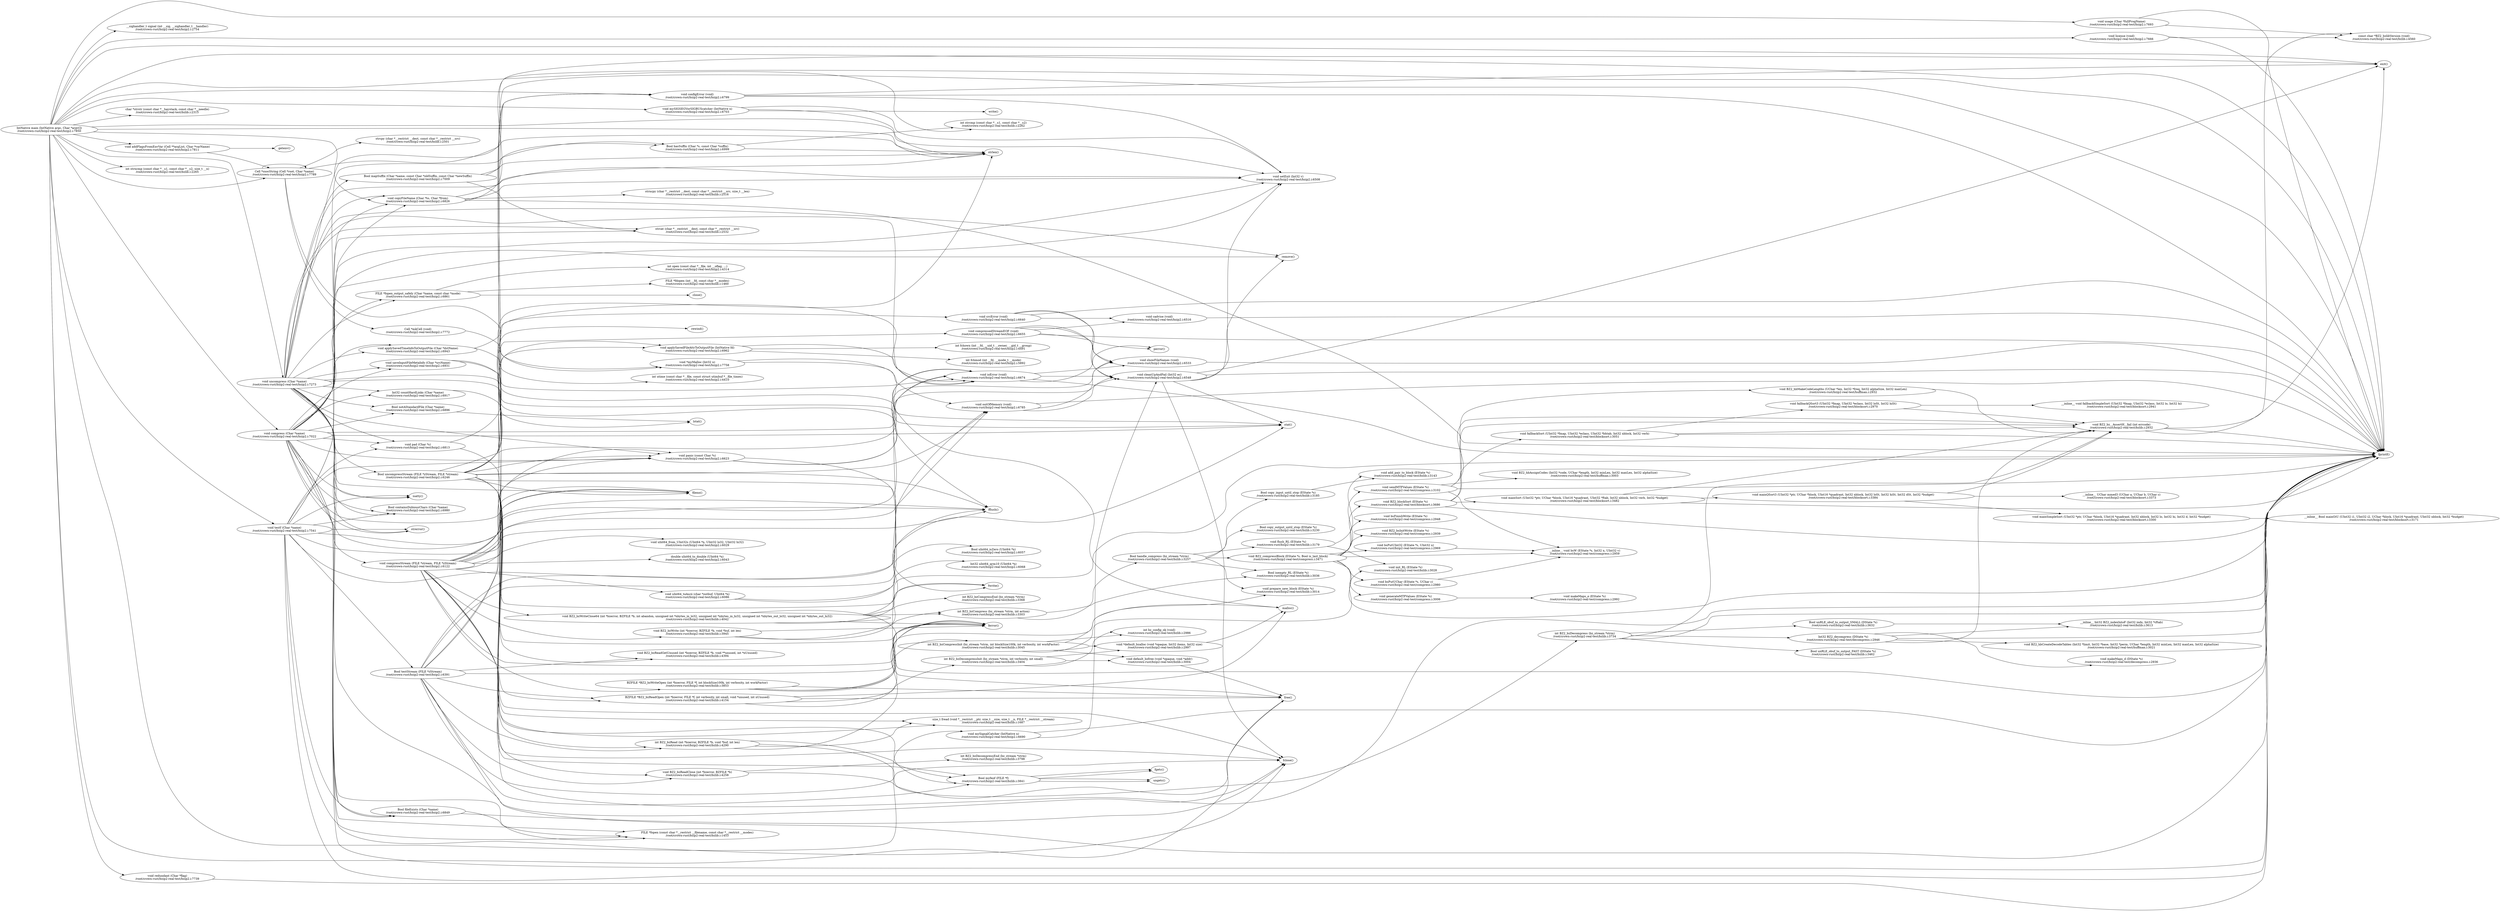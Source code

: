 digraph G {
	graph [bb="0,0,12398,4516.6",
		rankdir=LR
	];
	node [label="\N"];
	main	[height=0.74639,
		label="IntNative main (IntNative argc, Char *argv[])
/root/crown-rust/bzip2-real-test/bzip2.i:7850",
		pos="240.42,3875.6",
		width=6.6782];
	configError	[height=0.74639,
		label="void configError (void)
/root/crown-rust/bzip2-real-test/bzip2.i:6799",
		pos="3456.8,4043.6",
		width=6.5407];
	main -> configError	[pos="e,3226.6,4049.4 274.96,3902.3 324.45,3939.8 421.5,4006.3 516.83,4031.6 773.9,4099.9 2562.1,4064.9 3216.5,4049.6"];
	signal	[height=0.74639,
		label="__sighandler_t signal (int __sig, __sighandler_t __handler)
/root/crown-rust/bzip2-real-test/bzip2.i:2754",
		pos="826.55,4381.6",
		width=8.3085];
	main -> signal	[pos="e,571.73,4367.5 248.4,3902.7 271.1,3984.6 351.09,4231.1 516.83,4340.6 530.97,4350 546.28,4357.7 562.25,4363.9"];
	mySIGSEGVorSIGBUScatcher	[height=0.74639,
		label="void mySIGSEGVorSIGBUScatcher (IntNative n)
/root/crown-rust/bzip2-real-test/bzip2.i:6703",
		pos="3456.8,3971.6",
		width=7.1104];
	main -> mySIGSEGVorSIGBUScatcher	[pos="e,3204.8,3976.4 282.74,3902.1 334.88,3933.8 428.44,3985 516.83,4004.6 785.56,4064.5 860.96,4006.6 1136.3,4004.6 1883.2,3999.3 2765.4,\
3984.4 3194.8,3976.6"];
	copyFileName	[height=0.74639,
		label="void copyFileName (Char *to, Char *from)
/root/crown-rust/bzip2-real-test/bzip2.i:6826",
		pos="2070.2,3527.6",
		width=6.5407];
	main -> copyFileName	[pos="e,1834.9,3526.6 459.4,3864.5 478.82,3863.5 498.18,3862.5 516.83,3861.6 579.4,3858.6 1596.2,3851.1 1643.2,3809.6 1713.6,3747.6 1613.4,\
3668.5 1679.2,3601.6 1717.9,3562.3 1770.6,3540.3 1824.8,3528.7"];
	addFlagsFromEnvVar	[height=0.74639,
		label="void addFlagsFromEnvVar (Cell **argList, Char *varName)
/root/crown-rust/bzip2-real-test/bzip2.i:7811",
		pos="826.55,3782.6",
		width=8.6031];
	main -> addFlagsFromEnvVar	[pos="e,647.36,3804.6 358.1,3852.1 407.03,3842.7 464.58,3832 516.83,3823.6 555.71,3817.4 597.45,3811.4 637.28,3806"];
	snocString	[height=0.74639,
		label="Cell *snocString (Cell *root, Char *name)
/root/crown-rust/bzip2-real-test/bzip2.i:7789",
		pos="1407.7,3659.6",
		width=6.5407];
	main -> snocString	[pos="e,1313,3635 261.18,3848.7 301.92,3795.9 401.18,3679.8 516.83,3636.6 785.66,3536.3 1132.7,3593.6 1303,3632.7"];
	strcmp	[height=0.74639,
		label="int strcmp (const char *__s1, const char *__s2)
/root/crown-rust/bzip2-real-test/bzlib.i:2262",
		pos="4926.1,3897.6",
		width=6.7961];
	main -> strcmp	[pos="e,4819.4,3873.4 268.97,3902.6 315.46,3946.1 414.47,4030.2 516.83,4063.6 793.9,4154.1 880.85,4080 1172.3,4084.6 1381.5,4088 1433.9,\
4084.8 1643.2,4084.6 1951.3,4084.4 4173.9,4269.9 4416.3,4079.6 4468.9,4038.4 4401.3,3976.8 4452.3,3933.6 4550.2,3850.8 4703.9,3855.4 \
4809.4,3871.8"];
	strlen	[height=0.5,
		label="strlen()",
		pos="4926.1,3758.6",
		width=1.2457];
	main -> strlen	[pos="e,4886.3,3750 480.64,3877.4 1354.9,3883.2 4330.4,3899.6 4416.3,3850.6 4443.4,3835.2 4425.8,3806.9 4452.3,3790.6 4587,3708.3 4785.3,\
3731.4 4876.3,3748.1"];
	strstr	[height=0.74639,
		label="char *strstr (const char *__haystack, const char *__needle)
/root/crown-rust/bzip2-real-test/bzlib.i:2315",
		pos="826.55,3968.6",
		width=8.4853];
	main -> strstr	[pos="e,648.18,3946.8 358.1,3899.1 407.03,3908.6 464.58,3919.2 516.83,3927.6 555.96,3933.9 597.98,3940 638.04,3945.4"];
	license	[height=0.74639,
		label="void license (void)
/root/crown-rust/bzip2-real-test/bzip2.i:7666",
		pos="10524,4329.6",
		width=6.5407];
	main -> license	[pos="e,10288,4329.2 249.09,3902.7 273.09,3981.6 354.99,4211.6 516.83,4302.6 603.04,4351.1 1307.8,4326.6 1406.7,4326.6 1406.7,4326.6 1406.7,\
4326.6 7861.3,4326.6 8751.5,4326.6 9809.1,4328.3 10278,4329.2"];
	usage	[height=0.74639,
		label="void usage (Char *fullProgName)
/root/crown-rust/bzip2-real-test/bzip2.i:7693",
		pos="10524,4401.6",
		width=6.5407];
	main -> usage	[pos="e,10292,4406.7 245.4,3902.6 260.58,3994.6 324.02,4296.5 516.83,4417.6 851.79,4628.1 1011.1,4436.6 1406.7,4436.6 1406.7,4436.6 1406.7,\
4436.6 7861.3,4436.6 8754.1,4436.6 9815.3,4416.7 10282,4406.9"];
	exit	[height=0.5,
		label="exit()",
		pos="11826,4198.6",
		width=0.97491];
	main -> exit	[pos="e,11791,4201.4 250.73,3902.7 277.88,3976.9 364.85,4183.4 516.83,4264.6 604.07,4311.3 1307.8,4288.6 1406.7,4288.6 1406.7,4288.6 1406.7,\
4288.6 3457.8,4288.6 6273.4,4288.6 6977.3,4272.9 9792.8,4250.6 10427,4245.6 10586,4259.6 11219,4236.6 11430,4229 11682,4210.1 11781,\
4202.2"];
	fprintf	[height=0.5,
		label="fprintf()",
		pos="11826,2269.6",
		width=1.3179];
	main -> fprintf	[pos="e,11825,2287.8 265.28,3902.6 309.6,3950.8 409.89,4051.2 516.83,4099.6 882.23,4265.2 1005.6,4250.6 1406.7,4250.6 1406.7,4250.6 1406.7,\
4250.6 3457.8,4250.6 4161.8,4250.6 9091.6,4199.6 9792.8,4136.6 10432,4079.2 10723,4312.7 11219,3904.6 11762,3458.1 11819,2477 11825,\
2298"];
	redundant	[height=0.74639,
		label="void redundant (Char *flag)
/root/crown-rust/bzip2-real-test/bzip2.i:7739",
		pos="826.55,161.64",
		width=6.5407];
	main -> redundant	[pos="e,613.59,173.26 241.54,3848.7 243.26,3532.3 266.16,524.22 516.83,232.64 539.76,205.97 570.49,188.2 603.69,176.54"];
	strncmp	[height=0.74639,
		label="int strncmp (const char *__s1, const char *__s2, size_t __n)
/root/crown-rust/bzip2-real-test/bzlib.i:2265",
		pos="826.55,3672.6",
		width=8.4656];
	main -> strncmp	[pos="e,604.22,3691.1 276.12,3849 326.25,3811.9 423.22,3745.9 516.83,3713.6 541.42,3705.2 567.67,3698.4 594.09,3693.1"];
	mySignalCatcher	[height=0.74639,
		label="void mySignalCatcher (IntNative n)
/root/crown-rust/bzip2-real-test/bzip2.i:6690",
		pos="4926.1,867.64",
		width=6.5407];
	main -> mySignalCatcher	[pos="e,4774.2,888.19 244.07,3848.6 277.01,3520.7 618.39,322.64 1406.7,322.64 1406.7,322.64 1406.7,322.64 2071.2,322.64 2201.5,322.64 \
4321,252.85 4416.3,341.64 4490.1,410.3 4383.8,719.74 4452.3,793.64 4529.8,877.23 4660,892.48 4764.2,888.62"];
	compress	[height=0.74639,
		label="void compress (Char *name)
/root/crown-rust/bzip2-real-test/bzip2.i:7022",
		pos="1407.7,2359.6",
		width=6.5407];
	main -> compress	[pos="e,1366.8,2386.1 264.98,3848.8 393.7,3701.7 1010.6,2990.7 1136.3,2730.6 1165.9,2669.3 1138.1,2640.6 1172.3,2581.6 1219.2,2500.6 1304.7,\
2430.8 1358.5,2392.1"];
	uncompress	[height=0.74639,
		label="void uncompress (Char *name)
/root/crown-rust/bzip2-real-test/bzip2.i:7273",
		pos="1407.7,2617.6",
		width=6.5407];
	main -> uncompress	[pos="e,1401,2644.7 284.8,3849 337.49,3818.1 430.11,3768.7 516.83,3746.6 583.65,3729.6 1083.3,3752.8 1136.3,3708.6 1178.8,3673.2 1358.9,\
2841.3 1398.8,2654.6"];
	setExit	[height=0.74639,
		label="void setExit (Int32 v)
/root/crown-rust/bzip2-real-test/bzip2.i:6508",
		pos="6389,3635.6",
		width=6.5407];
	main -> setExit	[pos="e,6266.8,3658.7 442.53,3890.2 467.54,3891.6 492.77,3892.8 516.83,3893.6 1033.1,3911.7 1162.6,3897.1 1679.2,3897.6 2026.8,3898 2113.7,\
3899 2461.3,3897.6 2569.9,3897.2 4322.8,3937.8 4416.3,3882.6 4444.4,3866.1 4424.5,3835.6 4452.3,3818.6 4497.3,3791.3 5347.4,3790.5 \
5399.9,3785.6 5708.8,3756.9 6068.2,3695.1 6256.9,3660.5"];
	testf	[height=0.74639,
		label="void testf (Char *name)
/root/crown-rust/bzip2-real-test/bzip2.i:7541",
		pos="1407.7,1891.6",
		width=6.5407];
	main -> testf	[pos="e,1364.4,1918.1 242.33,3848.6 247.86,3716.7 285.06,3130.4 516.83,2730.6 742,2342.3 1202.2,2023.2 1355.6,1923.8"];
	free	[height=0.5,
		label="free()",
		pos="6389,1055.6",
		width=1.011];
	main -> free	[pos="e,6366.1,1041.4 241.7,3848.6 245.13,3542.2 282.91,734.09 516.83,460.64 781.26,151.52 999.94,246.64 1406.7,246.64 1406.7,246.64 1406.7,\
246.64 2071.2,246.64 3113.7,246.64 3378.4,195.35 4416.3,292.64 5155,361.88 5534.7,49.083 6062.4,570.64 6126.3,633.82 6056.4,690.14 \
6098.4,769.64 6162.8,891.77 6297.6,994.07 6357.8,1035.7"];
	configError -> exit	[pos="e,11791,4198.3 3687.4,4049.1 4515.5,4068.5 7426.7,4135.5 9828.8,4174.6 10611,4187.4 11566,4196.3 11781,4198.2"];
	configError -> fprintf	[pos="e,11817,2287.6 3685.4,4050.1 4048.6,4058.4 4781.3,4066.3 5399.9,4018.6 7447.9,3860.8 9461.5,4031.5 11219,3004.6 11535,2820.1 11757,\
2406.2 11812,2296.6"];
	configError -> setExit	[pos="e,6354,3662.5 3689.8,4039.4 4168.4,4030.4 5234.6,4008.3 5399.9,3987.6 5699.2,3950.2 5783.3,3954.3 6062.4,3839.6 6172,3794.6 6286.3,\
3713.8 6345.9,3668.6"];
	mySIGSEGVorSIGBUScatcher -> strlen	[pos="e,4883.1,3753.3 3707.7,3977.1 3951.9,3977.8 4303,3965.3 4416.3,3892.6 4443.8,3875 4425.5,3847.1 4452.3,3828.6 4582.3,3739.2 4780,\
3744 4873.1,3752.4"];
	mySIGSEGVorSIGBUScatcher -> setExit	[pos="e,6353.9,3662.3 3669.5,3986.6 3913.6,3999.8 4296.9,4006.6 4416.3,3930.6 4445.5,3912.1 4423,3880 4452.3,3861.6 4604.1,3766.8 5889.9,\
3866.3 6062.4,3818.6 6172.9,3788.1 6286.1,3712.5 6345.5,3668.6"];
	write	[height=0.5,
		label="write()",
		pos="4926.1,3960.6",
		width=1.1735];
	mySIGSEGVorSIGBUScatcher -> write	[pos="e,4883.6,3960.9 3712.1,3969.7 4067.9,3967.1 4691,3962.4 4873.5,3961"];
	copyFileName -> strlen	[pos="e,4883,3753.4 2257.5,3544.1 2324,3554.8 2398.1,3572.4 2461.3,3601.6 2479.9,3610.3 2478,3623.4 2497.3,3630.6 2697.1,3705.6 4203.5,\
3691.6 4416.3,3706.6 4583.5,3718.5 4780.7,3741.1 4872.8,3752.2"];
	copyFileName -> exit	[pos="e,11791,4199.5 2301.6,3522.6 2361.7,3533.1 2420.8,3556 2461.3,3601.6 2539,3689.3 2412.8,4046.5 2497.3,4127.6 2653.2,4277.4 6171.7,\
4236.6 6388,4236.6 6388,4236.6 6388,4236.6 9144,4236.6 10214,4236.6 11525,4206 11781,4199.7"];
	copyFileName -> fprintf	[pos="e,11779,2270.1 2305.8,3526.2 2816.4,3521.8 4015,3505.1 4416.3,3442.6 5166.9,3325.8 5355.3,3260.2 6062.4,2982.6 6604.6,2769.8 6791.5,\
2768.8 7227.5,2382.6 7248.9,2363.8 7238.5,2343.1 7263.5,2329.6 7289.6,2315.6 11244,2275.5 11768,2270.2"];
	copyFileName -> setExit	[pos="e,6153.5,3635.4 2304.8,3530.3 2357.7,3536.8 2412.6,3548.5 2461.3,3568.6 2480.2,3576.5 2477.9,3590.7 2497.3,3597.6 2583.3,3628.4 \
5303.4,3634.3 6143.4,3635.4"];
	strncpy	[height=0.74639,
		label="strncpy (char *__restrict __dest, const char *__restrict __src, size_t __len)
/root/crown-rust/bzip2-real-test/bzlib.i:2516",
		pos="3456.8,3561.6",
		width=10.489];
	copyFileName -> strncpy	[pos="e,3099.4,3552.9 2300.6,3533.3 2515.1,3538.5 2838.8,3546.5 3089.1,3552.6"];
	addFlagsFromEnvVar -> snocString	[pos="e,1334.1,3685.2 1021.9,3761.7 1060,3756.2 1099.5,3749.6 1136.3,3741.6 1200.4,3727.8 1271.3,3706 1324.4,3688.4"];
	getenv	[height=0.5,
		label="getenv()",
		pos="1407.7,3782.6",
		width=1.3721];
	addFlagsFromEnvVar -> getenv	[pos="e,1358.1,3782.6 1136.6,3782.6 1217.6,3782.6 1296.5,3782.6 1347.9,3782.6"];
	snocString -> snocString	[pos="e,1514.3,3683.6 1301.1,3683.6 1289.5,3694.8 1325,3704.5 1407.7,3704.5 1464.6,3704.5 1499.1,3699.9 1511.4,3693.4"];
	snocString -> strlen	[pos="e,4883.3,3752.9 1523.5,3683 1571.5,3692.3 1627.9,3702.4 1679.2,3709.6 2025,3758.8 2143.5,3642.6 2461.3,3787.6 2481.3,3796.8 2476.8,\
3813.5 2497.3,3821.6 2596.3,3861 4316.4,3858.7 4416.3,3821.6 4436.1,3814.3 4432.8,3798.6 4452.3,3790.6 4595.5,3731.9 4783.4,3742.2 \
4873.1,3751.8"];
	mkCell	[height=0.74639,
		label="Cell *mkCell (void)
/root/crown-rust/bzip2-real-test/bzip2.i:7772",
		pos="2070.2,2899.6",
		width=6.5407];
	snocString -> mkCell	[pos="e,1835,2898.2 1410.1,3632.5 1417.1,3527 1457.5,3142.1 1679.2,2962.6 1720.5,2929.2 1772.4,2910.3 1824.8,2900.1"];
	myMalloc	[height=0.74639,
		label="void *myMalloc (Int32 n)
/root/crown-rust/bzip2-real-test/bzip2.i:7758",
		pos="3456.8,2713.6",
		width=6.5407];
	snocString -> myMalloc	[pos="e,3227.1,2707.6 1410.8,3632.5 1420.1,3531.7 1467.3,3176 1679.2,3018.6 1819.5,2914.5 2332.5,3053.8 2461.3,2935.6 2523.3,2878.7 2433.3,\
2804.4 2497.3,2749.6 2550.6,2703.9 2950.8,2702.8 3216.9,2707.4"];
	strcpy	[height=0.74639,
		label="strcpy (char *__restrict __dest, const char *__restrict __src)
/root/crown-rust/bzip2-real-test/bzlib.i:2501",
		pos="2070.2,3823.6",
		width=8.5638];
	snocString -> strcpy	[pos="e,1788.9,3812.6 1484.7,3685.1 1531.7,3702.3 1592.6,3726.9 1643.2,3755.6 1660.6,3765.5 1660.6,3775.3 1679.2,3782.6 1710.6,3795 1744.5,\
3804.1 1778.8,3810.7"];
	license -> fprintf	[pos="e,11826,2287.8 10756,4334.2 10906,4324.9 11095,4288.4 11219,4174.6 11817,3627 11829,2491.5 11826,2298"];
	BZ2_bzlibVersion	[height=0.74639,
		label="const char *BZ2_bzlibVersion (void)
/root/crown-rust/bzip2-real-test/bzlib.i:4560",
		pos="11826,4329.6",
		width=6.4622];
	license -> BZ2_bzlibVersion	[pos="e,11593,4329.6 10760,4329.6 10993,4329.6 11348,4329.6 11583,4329.6"];
	usage -> fprintf	[pos="e,11819,2287.7 10609,4426.7 10752,4464.2 11048,4515.5 11219,4365.6 11285,4307.8 11234,4256.9 11255,4171.6 11443,3395.9 11757,2467.6 \
11816,2297.2"];
	usage -> BZ2_bzlibVersion	[pos="e,11620,4342.2 10740,4390.9 10877,4384 11058,4374.6 11219,4365.6 11349,4358.4 11494,4349.8 11610,4342.8"];
	redundant -> fprintf	[pos="e,11782,2263.5 1050.4,153.3 1298.9,144.73 1712.8,132.64 2069.2,132.64 2069.2,132.64 2069.2,132.64 9144,132.64 9605.1,132.64 10891,\
-175.49 11219,148.64 11292,220.5 11200,1902.4 11255,1988.6 11373,2174.6 11654,2241.4 11772,2261.8"];
	mySignalCatcher -> fprintf	[pos="e,11782,2263.3 5125.3,882.02 5209.9,888.35 5309.7,896.06 5399.9,903.64 5839.3,940.6 5947,994.64 6388,994.64 6388,994.64 6388,994.64 \
9144,994.64 10070,994.64 10578,503.02 11219,1170.6 11282,1236.3 11205,1912.5 11255,1988.6 11375,2172.8 11654,2240.5 11771,2261.5"];
	cleanUpAndFail	[height=0.74639,
		label="void cleanUpAndFail (Int32 ec)
/root/crown-rust/bzip2-real-test/bzip2.i:6548",
		pos="5749.1,2658.6",
		width=6.5407];
	mySignalCatcher -> cleanUpAndFail	[pos="e,5735,2631.7 5143.1,857.19 5250.1,857.13 5364.1,866.55 5399.9,903.64 5434,939 5426.5,1739.4 5435.9,1787.6 5501.5,2124.3 5674.8,\
2505.2 5730.6,2622.4"];
	compress -> copyFileName	[pos="e,1920.1,3506.8 1453,2386.1 1508.9,2422.3 1602.6,2492.9 1643.2,2581.6 1679.6,2661.2 1628.7,3297.1 1679.2,3368.6 1732.2,3443.8 1827.3,\
3483.5 1910.3,3504.4"];
	compress -> fprintf	[pos="e,11782,2263.5 1429.3,2332.8 1477.9,2267.7 1598.8,2094.6 1643.2,1927.6 1666.1,1841.7 1617.7,390.9 1679.2,326.64 1785.5,215.59 2419.5,\
208.64 4925.1,208.64 4925.1,208.64 4925.1,208.64 9144,208.64 9259.3,208.64 11137,172.07 11219,253.64 11287,321.84 11203,1907.3 11255,\
1988.6 11373,2174.6 11654,2241.4 11772,2261.8"];
	compress -> setExit	[pos="e,6269.4,3612.5 1452.8,2386.2 1508.5,2422.4 1602,2493.2 1643.2,2581.6 1672.1,2643.8 1632.2,3147.7 1679.2,3197.6 1804.6,3331.1 2314.6,\
3283.6 2497.3,3296.6 3348.2,3357.5 3566.3,3266.6 4416.3,3339.6 5116.4,3399.8 5945.8,3550.6 6259.4,3610.5"];
	stat	[height=0.5,
		label="stat()",
		pos="6389,2417.6",
		width=0.99297];
	compress -> stat	[pos="e,6353.3,2415.9 1643,2358.3 2325.1,2355.2 4368,2351.3 6062.4,2403.6 6162.6,2406.7 6280.1,2412.3 6343,2415.4"];
	fclose	[height=0.5,
		label="fclose()",
		pos="6389,742.64",
		width=1.2277];
	compress -> fclose	[pos="e,6374.8,725.36 1429.3,2332.8 1477.9,2267.7 1598.7,2094.6 1643.2,1927.6 1664.9,1846.3 1621.6,474.01 1679.2,412.64 1804.1,279.62 \
2314.9,349.53 2497.3,341.64 3289.2,307.33 5329.5,161.37 6062.4,463.64 6200.5,520.61 6322.2,659.73 6368.3,717.18"];
	remove	[height=0.5,
		label="remove()",
		pos="6389,3244.6",
		width=1.4443];
	compress -> remove	[pos="e,6336.9,3244.6 1452.6,2386.2 1508.2,2422.6 1601.5,2493.5 1643.2,2581.6 1691.7,2684.1 1602.8,3006.8 1679.2,3090.6 1946.1,3383.6 \
3059.5,3244.6 3455.8,3244.6 3455.8,3244.6 3455.8,3244.6 4927.1,3244.6 5469.9,3244.6 6126.2,3244.6 6326.8,3244.6"];
	panic	[height=0.74639,
		label="void panic (const Char *s)
/root/crown-rust/bzip2-real-test/bzip2.i:6623",
		pos="3456.8,2249.6",
		width=6.5407];
	compress -> panic	[pos="e,3227.7,2243.2 1468,2333.7 1521.9,2311.5 1604.2,2281.3 1679.2,2268.6 1967.6,2219.8 2803.7,2232.9 3217.7,2243"];
	strcat	[height=0.74639,
		label="strcat (char *__restrict __dest, const char *__restrict __src)
/root/crown-rust/bzip2-real-test/bzlib.i:2532",
		pos="3456.8,3375.6",
		width=8.5049];
	compress -> strcat	[pos="e,3151.8,3373.2 1453,2386.1 1508.8,2422.3 1602.5,2493 1643.2,2581.6 1678,2657.4 1619.6,3272.4 1679.2,3330.6 1704.9,3355.8 2638.2,\
3368.2 3141.5,3373.1"];
	containsDubiousChars	[height=0.74639,
		label="Bool containsDubiousChars (Char *name)
/root/crown-rust/bzip2-real-test/bzip2.i:6980",
		pos="2070.2,1992.6",
		width=6.5407];
	compress -> containsDubiousChars	[pos="e,1851.2,1982.7 1421.4,2332.5 1453.6,2266.9 1545.9,2099.6 1679.2,2028.6 1728.3,2002.5 1785.7,1989.4 1841.3,1983.7"];
	fileExists	[height=0.74639,
		label="Bool fileExists (Char *name)
/root/crown-rust/bzip2-real-test/bzip2.i:6849",
		pos="2070.2,491.64",
		width=6.5407];
	compress -> fileExists	[pos="e,1957.4,468.03 1429.3,2332.8 1477.8,2267.7 1598.5,2094.6 1643.2,1927.6 1663.2,1852.7 1626.6,589.58 1679.2,532.64 1745.4,461.01 \
1859.6,456.7 1947.4,466.8"];
	strerror	[height=0.5,
		label="strerror()",
		pos="2070.2,1891.6",
		width=1.5165];
	compress -> strerror	[pos="e,2022.5,1882.8 1416.1,2332.8 1439.3,2253.7 1519,2021.6 1679.2,1923.6 1782.9,1860.3 1932,1869.8 2012.6,1881.3"];
	hasSuffix	[height=0.74639,
		label="Bool hasSuffix (Char *s, const Char *suffix)
/root/crown-rust/bzip2-real-test/bzip2.i:6999",
		pos="3456.8,3785.6",
		width=6.5407];
	compress -> hasSuffix	[pos="e,3293,3805 1453.6,2386.3 1509.8,2422.5 1603.3,2492.9 1643.2,2581.6 1693,2692.3 1594.3,3586.9 1679.2,3673.6 1740,3735.8 2378.9,3688.4 \
2461.3,3716.6 2479.7,3723 2478.8,3735.4 2497.3,3741.6 2760.1,3830.6 3086.8,3822.4 3282.9,3805.8"];
	notAStandardFile	[height=0.74639,
		label="Bool notAStandardFile (Char *name)
/root/crown-rust/bzip2-real-test/bzip2.i:6896",
		pos="2070.2,2490.6",
		width=6.5407];
	compress -> notAStandardFile	[pos="e,1951.9,2467.4 1526,2382.9 1642.9,2406.1 1821.7,2441.5 1941.9,2465.4"];
	countHardLinks	[height=0.74639,
		label="Int32 countHardLinks (Char *name)
/root/crown-rust/bzip2-real-test/bzip2.i:6917",
		pos="2070.2,2562.6",
		width=6.5407];
	compress -> countHardLinks	[pos="e,1836.9,2558.8 1440.8,2386.4 1489,2425 1584.7,2495.1 1679.2,2526.6 1725.7,2542.2 1777,2551.8 1826.7,2557.7"];
	saveInputFileMetaInfo	[height=0.74639,
		label="void saveInputFileMetaInfo (Char *srcName)
/root/crown-rust/bzip2-real-test/bzip2.i:6931",
		pos="2070.2,2710.6",
		width=6.6389];
	compress -> saveInputFileMetaInfo	[pos="e,1938,2688.2 1431.5,2386.5 1474.8,2435.8 1574,2540.9 1679.2,2598.6 1756.3,2640.9 1851,2668.6 1927.8,2685.9"];
	isatty	[height=0.5,
		label="isatty()",
		pos="2070.2,2055.6",
		width=1.2277];
	compress -> isatty	[pos="e,2028.2,2050.1 1425.7,2332.6 1463.2,2275.5 1559.6,2143.2 1679.2,2087.6 1791.2,2035.6 1940.9,2041.3 2018.2,2049"];
	fileno	[height=0.5,
		label="fileno()",
		pos="3456.8,2072.6",
		width=1.1916];
	compress -> fileno	[pos="e,3414.9,2076.9 1416.9,2332.5 1441.7,2256.2 1523.6,2039.6 1679.2,1956.6 1755.9,1915.8 2388.7,1908.8 2461.3,1956.6 2495.2,1979 2463.7,\
2017.7 2497.3,2040.6 2646,2142.3 3228.4,2094.9 3404.9,2077.9"];
	fopen	[height=0.74639,
		label="FILE *fopen (const char *__restrict __filename, const char *__restrict __modes)
/root/crown-rust/bzip2-real-test/bzlib.i:1453",
		pos="3456.8,377.64",
		width=11.274];
	compress -> fopen	[pos="e,3098.6,390.31 1429.3,2332.8 1477.9,2267.7 1598.6,2094.6 1643.2,1927.6 1664.3,1848.6 1622,514.08 1679.2,455.64 1691.4,443.18 2571.6,\
409.44 3088.3,390.68"];
	fopen_output_safely	[height=0.74639,
		label="FILE *fopen_output_safely (Char *name, const char *mode)
/root/crown-rust/bzip2-real-test/bzip2.i:6861",
		pos="2070.2,3054.6",
		width=8.6031];
	compress -> fopen_output_safely	[pos="e,1855,3035.3 1451.8,2386.1 1506.8,2422.6 1600,2493.9 1643.2,2581.6 1678.1,2652.6 1629,2874.6 1679.2,2935.6 1720.5,2985.9 1782.5,\
3015.4 1844.9,3032.6"];
	pad	[height=0.74639,
		label="void pad (Char *s)
/root/crown-rust/bzip2-real-test/bzip2.i:6813",
		pos="2070.2,2304.6",
		width=6.5407];
	compress -> pad	[pos="e,1879.6,2320.4 1598.4,2343.8 1683.3,2336.8 1783.4,2328.4 1869.4,2321.3"];
	fflush	[height=0.5,
		label="fflush()",
		pos="4926.1,1988.6",
		width=1.2096];
	compress -> fflush	[pos="e,4882.9,1991 1423.3,2332.8 1479.1,2229.9 1676.3,1866.4 1679.2,1864.6 1828.7,1776 2318.4,1765.6 2461.3,1864.6 2498.7,1890.6 2459.9,\
1934.5 2497.3,1960.6 2697.8,2101.3 4536.3,2009.6 4872.4,1991.5"];
	compressStream	[height=0.74639,
		label="void compressStream (FILE *stream, FILE *zStream)
/root/crown-rust/bzip2-real-test/bzip2.i:6122",
		pos="2070.2,1714.6",
		width=7.8175];
	compress -> compressStream	[pos="e,1811.8,1725.3 1426.5,2332.4 1469.2,2265.9 1579,2088.5 1643.2,1927.6 1666.1,1870.4 1634.2,1835.9 1679.2,1793.6 1713.3,1761.6 1756.8,\
1740.9 1802.1,1728"];
	applySavedTimeInfoToOutputFile	[height=0.74639,
		label="void applySavedTimeInfoToOutputFile (Char *dstName)
/root/crown-rust/bzip2-real-test/bzip2.i:6943",
		pos="2070.2,2782.6",
		width=8.171];
	compress -> applySavedTimeInfoToOutputFile	[pos="e,1938.1,2806.7 1449.4,2386.3 1502.6,2423.4 1594.8,2496 1643.2,2581.6 1680.1,2647 1623,2696.9 1679.2,2746.6 1745.7,2805.4 1845.8,\
2813.6 1928,2807.5"];
	ioError	[height=0.74639,
		label="void ioError (void)
/root/crown-rust/bzip2-real-test/bzip2.i:6674",
		pos="4926.1,2658.6",
		width=6.5407];
	compress -> ioError	[pos="e,4819.3,2682.7 1619.5,2371.4 1639.6,2372.3 1659.8,2373 1679.2,2373.6 1717.2,2374.8 4387.5,2374.9 4416.3,2399.6 4490.6,2463.2 4380.6,\
2550.2 4452.3,2616.6 4546.9,2704.3 4702.4,2700.5 4809.1,2684.3"];
	uncompress -> copyFileName	[pos="e,1908.3,3547.2 1413.2,2644.9 1435.8,2779.3 1541.9,3369 1679.2,3482.6 1739.2,3532.3 1823.5,3546.6 1898.3,3547.2"];
	uncompress -> fprintf	[pos="e,11823,2287.9 1414.5,2644.7 1449.8,2809.6 1636.5,3672.6 1679.2,3709.6 1811.2,3824 2337.4,3664.5 2461.3,3787.6 2515.1,3841.2 2440.9,\
4076.6 2497.3,4127.6 2607.7,4227.6 7710.4,4122.6 7859.3,4122.6 7859.3,4122.6 7859.3,4122.6 9144,4122.6 9432.5,4122.6 9507.8,4144.1 \
9792.8,4098.6 10444,3994.8 10725,4126.1 11219,3689.6 11681,3281.6 11802,2460.8 11822,2298"];
	uncompress -> setExit	[pos="e,6155.9,3639.6 1412.2,2644.8 1431.3,2786.8 1526.6,3442.6 1679.2,3563.6 1747.4,3617.7 2379.1,3572.9 2461.3,3601.6 2479.9,3608.2 \
2478.5,3621.5 2497.3,3627.6 2910.2,3762.7 4017.9,3639.2 4452.3,3640.6 5167.9,3643 5346.8,3646.1 6062.4,3640.6 6089.3,3640.4 6117.5,\
3640.1 6145.5,3639.8"];
	uncompress -> stat	[pos="e,6353.2,2417 1603.6,2632.6 1888.9,2652.5 2393.6,2680.2 2461.3,2631.6 2502,2602.4 2456.8,2554.3 2497.3,2524.6 2583.3,2461.6 4323.2,\
2541.6 4416.3,2489.6 4442.2,2475.2 4426.4,2447.9 4452.3,2433.6 4537.7,2386.6 6059.9,2411.7 6342.9,2416.8"];
	uncompress -> fclose	[pos="e,6366.5,726.97 1453.7,2591 1509.9,2554.8 1603.5,2484.4 1643.2,2395.6 1700.2,2268.3 1614.5,1264.3 1679.2,1140.6 1879.4,757.89 2143.1,\
855.83 2461.3,563.64 2479.1,547.23 2475.2,532.64 2497.3,522.64 2791.1,389.62 5077.5,541.77 5399.9,551.64 5694.3,560.64 5777.4,497.92 \
6062.4,572.64 6180.1,603.5 6303.2,682.78 6358.3,721.17"];
	uncompress -> remove	[pos="e,6340.4,3251.2 1413.4,2644.6 1436.3,2775 1542.4,3337 1679.2,3436.6 1742.4,3482.7 2927.5,3517.2 4416.3,3442.6 5176,3404.6 6094.1,\
3284.6 6330.4,3252.6"];
	uncompress -> panic	[pos="e,3272.2,2266.4 1442.2,2590.9 1491.1,2553.4 1586.3,2486.3 1679.2,2454.6 1826.5,2404.4 2832.7,2307.1 3262.2,2267.3"];
	uncompress -> strcat	[pos="e,3162.8,3383.2 1408.5,2644.9 1409.1,2757.7 1428.1,3191.5 1679.2,3368.6 1738.2,3410.3 2661,3394.7 3152.7,3383.4"];
	uncompress -> containsDubiousChars	[pos="e,1959.9,1968.9 1451.8,2591.2 1506.9,2554.7 1600.2,2483.5 1643.2,2395.6 1679.2,2322 1621.1,2086.4 1679.2,2028.6 1748.5,1959.7 1862.9,\
1956.8 1949.9,1967.6"];
	uncompress -> fileExists	[pos="e,1957.7,467.97 1453.8,2591 1510.2,2554.9 1603.9,2484.6 1643.2,2395.6 1685,2300.9 1609.2,608.89 1679.2,532.64 1745.3,460.68 1859.8,\
456.5 1947.7,466.73"];
	uncompress -> strerror	[pos="e,2021.8,1883.1 1452.5,2591 1507.8,2554.5 1601,2483.6 1643.2,2395.6 1685.5,2307.4 1612.9,2028.7 1679.2,1956.6 1763.8,1864.6 1925.4,\
1870.6 2011.6,1881.8"];
	uncompress -> notAStandardFile	[pos="e,1854.6,2501.4 1471.8,2591.8 1525.9,2570.7 1606.4,2542 1679.2,2526.6 1732.2,2515.4 1790,2507.7 1844.4,2502.4"];
	uncompress -> countHardLinks	[pos="e,1879.6,2578.4 1598.4,2601.8 1683.3,2594.8 1783.4,2586.4 1869.4,2579.3"];
	uncompress -> saveInputFileMetaInfo	[pos="e,1881.3,2694.2 1520.2,2641.3 1568.9,2651 1626.7,2661.8 1679.2,2669.6 1741.4,2678.9 1809.5,2686.8 1871.1,2693.1"];
	uncompress -> isatty	[pos="e,2026.4,2052.7 1451.6,2591.1 1506.3,2554.5 1599.4,2483.1 1643.2,2395.6 1674.1,2334 1629.6,2135.5 1679.2,2087.6 1726,2042.4 1921.1,\
2047 2016.4,2052.1"];
	uncompress -> fileno	[pos="e,3413.6,2073 1451.4,2591 1506,2554.3 1598.8,2482.8 1643.2,2395.6 1671.2,2340.7 1633.4,2161.9 1679.2,2120.6 1712,2091 3112.8,2075.9 \
3403.4,2073.1"];
	uncompress -> fopen	[pos="e,3199.7,356.85 1453.8,2591 1510.2,2554.9 1603.9,2484.6 1643.2,2395.6 1684.2,2302.9 1608.8,643.59 1679.2,570.64 1739.6,508.03 2392.1,\
580.54 2461.3,527.64 2501.8,496.62 2456.6,449.4 2497.3,418.64 2602.4,339.13 2944.1,342.28 3189.5,356.26"];
	uncompress -> fopen_output_safely	[pos="e,1924.1,3030.9 1424.2,2644.7 1460.6,2706 1557.7,2855.9 1679.2,2935.6 1749.6,2981.8 1838.7,3010.8 1914,3028.6"];
	uncompress -> pad	[pos="e,1955.3,2328.1 1438.6,2590.7 1486.2,2549.1 1583.8,2468.8 1679.2,2421.6 1764,2379.7 1866.6,2349.7 1945.4,2330.5"];
	uncompress -> fflush	[pos="e,4899,2002.9 1629.1,2626.8 1918,2636.9 2395.7,2645.9 2461.3,2598.6 2500.2,2570.5 2458.3,2524.8 2497.3,2496.6 2670,2371.5 4240.6,\
2574.5 4416.3,2453.6 4451.2,2429.7 4427,2399.5 4452.3,2365.6 4580.6,2194.4 4804.3,2056.8 4890.2,2007.9"];
	uncompress -> applySavedTimeInfoToOutputFile	[pos="e,1804.9,2771 1451.8,2644.1 1503.7,2674.6 1594.4,2723.3 1679.2,2746.6 1716.1,2756.8 1755.7,2764.2 1795,2769.7"];
	uncompress -> ioError	[pos="e,4832.5,2633.9 1408.2,2644.6 1407.4,2759.2 1421.3,3209.6 1679.2,3396.6 1826.4,3503.4 2315.4,3410 2497.3,3411.6 2603.9,3412.6 4339.1,\
3485.1 4416.3,3411.6 4474.1,3356.7 4396.7,2751.8 4452.3,2694.6 4546.6,2597.9 4714.3,2610.4 4822.6,2631.8"];
	mapSuffix	[height=0.74639,
		label="Bool mapSuffix (Char *name, const Char *oldSuffix, const Char *newSuffix)
/root/crown-rust/bzip2-real-test/bzip2.i:7009",
		pos="2070.2,3637.6",
		width=10.862];
	uncompress -> mapSuffix	[pos="e,1722.7,3625.3 1412.1,2644.6 1430.7,2788.7 1525.5,3466.4 1679.2,3596.6 1690,3605.8 1701.5,3613.7 1713.7,3620.5"];
	uncompressStream	[height=0.74639,
		label="Bool uncompressStream (FILE *zStream, FILE *stream)
/root/crown-rust/bzip2-real-test/bzip2.i:6246",
		pos="2070.2,2156.6",
		width=8.1907];
	uncompress -> uncompressStream	[pos="e,1863.6,2175.8 1448.1,2590.9 1500.4,2553.3 1592.1,2480 1643.2,2395.6 1673.6,2345.5 1637.8,2310.2 1679.2,2268.6 1725.8,2221.9 1790.5,\
2194.4 1853.9,2178.2"];
	testf -> copyFileName	[pos="e,2010.4,3501.6 1429.2,1918.5 1477.3,1983.7 1597.3,2157 1643.2,2323.6 1669.7,2419.8 1633.8,3131.8 1679.2,3220.6 1748.7,3356.8 1909.2,\
3451.7 2001.2,3497.1"];
	testf -> fprintf	[pos="e,11782,2263.5 1408.6,1864.7 1408.7,1667.5 1419.5,449.18 1679.2,221.64 1827.7,91.499 3258.3,170.64 3455.8,170.64 3455.8,170.64 3455.8,\
170.64 9144,170.64 9259.3,170.64 11137,115.43 11219,196.64 11290,266.78 11202,1904.6 11255,1988.6 11373,2174.6 11654,2241.4 11772,\
2261.8"];
	testf -> setExit	[pos="e,6346.8,3609.1 1429.1,1918.5 1477.1,1983.8 1596.8,2157.2 1643.2,2323.6 1666.1,2405.8 1622.5,3026.9 1679.2,3090.6 1694.5,3107.8 \
2474.3,3223.3 2497.3,3225.6 3781.8,3354.9 4117.4,3191.7 5399.9,3340.6 5697.5,3375.2 5779.3,3367.5 6062.4,3465.6 6165.3,3501.3 6275.9,\
3565.1 6338,3603.6"];
	testf -> stat	[pos="e,6365.2,2404.1 1431.3,1864.6 1473.9,1816.2 1571.3,1716 1679.2,1678.6 2007.6,1564.8 2113.7,1675.7 2461.3,1678.6 2678.5,1680.5 4241.2,\
1583.1 4416.3,1711.6 4457.1,1741.6 4413.6,1787.1 4452.3,1819.6 4778.3,2093.6 4991.9,1839.6 5399.9,1961.6 5795.9,2080.1 6236.8,2329.2 \
6356.5,2399.1"];
	testf -> panic	[pos="e,3225.3,2244.6 1422.8,1918.6 1457,1980.7 1550.8,2132.9 1679.2,2192.6 1713.5,2208.6 2737.7,2233.5 3215.2,2244.4"];
	testf -> containsDubiousChars	[pos="e,1928.7,1971.1 1549.2,1913.1 1657.8,1929.7 1807.7,1952.6 1918.7,1969.6"];
	testf -> fileExists	[pos="e,1939.4,469.23 1409.9,1864.7 1418.1,1690.3 1472.4,721.31 1679.2,532.64 1745.4,472.23 1846.7,463.11 1929.4,468.5"];
	testf -> strerror	[pos="e,2015.6,1891.6 1643.5,1891.6 1772.3,1891.6 1922.4,1891.6 2005.5,1891.6"];
	testf -> isatty	[pos="e,2026.5,2058.1 1448.3,1918.2 1499.3,1950.7 1591.7,2004.5 1679.2,2028.6 1796.2,2060.9 1940.1,2061.3 2016.2,2058.5"];
	testf -> fileno	[pos="e,3414.3,2075.7 1573.7,1872.5 1608.5,1869.2 1645,1866.3 1679.2,1864.6 1852.8,1856 2323.7,1758.4 2461.3,1864.6 2511.4,1903.4 2448.5,\
1962.1 2497.3,2002.6 2636,2118.2 3225.3,2088.4 3404.1,2076.4"];
	testf -> fopen	[pos="e,3111.5,363.49 1409.3,1864.7 1413.6,1681.6 1448.8,619.51 1679.2,422.64 1784.4,332.79 2614,346.73 3101.5,363.15"];
	testf -> pad	[pos="e,1868.3,2290.8 1422,1918.6 1455.5,1983.1 1549.7,2147.1 1679.2,2225.6 1732.7,2258.1 1797.2,2277.5 1858.2,2288.9"];
	testf -> fflush	[pos="e,4882.3,1989.7 1463.4,1865.4 1516.9,1841.3 1601.6,1807.3 1679.2,1793.6 1764.8,1778.6 2390,1743.9 2461.3,1793.6 2499.3,1820.2 2459.7,\
1864.3 2497.3,1891.6 2695.3,2035.9 4533.9,1998.2 4871.8,1990"];
	testStream	[height=0.74639,
		label="Bool testStream (FILE *zStream)
/root/crown-rust/bzip2-real-test/bzip2.i:6391",
		pos="2070.2,1176.6",
		width=6.5407];
	testf -> testStream	[pos="e,2044.4,1203.5 1433.4,1864.9 1535.4,1754.5 1923.7,1334.2 2037.6,1210.8"];
	mkCell -> myMalloc	[pos="e,3261.7,2698.5 2287.1,2889.1 2348.1,2877.5 2411.4,2856.3 2461.3,2818.6 2488.8,2797.8 2468,2768.1 2497.3,2749.6 2618.1,2673.3 3008,\
2683.1 3251.7,2697.9"];
	malloc	[height=0.5,
		label="malloc()",
		pos="6389,1499.6",
		width=1.336];
	myMalloc -> malloc	[pos="e,6341.7,1503.1 3686,2719.8 3952.1,2724.7 4362.6,2724.4 4416.3,2677.6 4485.4,2617.5 4397.1,2547.7 4452.3,2474.6 4734.6,2101.4 5128.1,\
2396.6 5399.9,2015.6 5477.8,1906.3 5347.6,1816.8 5435.9,1715.6 5555.6,1578.4 6145.4,1519.3 6331.6,1503.9"];
	outOfMemory	[height=0.74639,
		label="void outOfMemory (void)
/root/crown-rust/bzip2-real-test/bzip2.i:6785",
		pos="4926.1,2510.6",
		width=6.5407];
	myMalloc -> outOfMemory	[pos="e,4724.2,2524.6 3659.7,2727.3 3902.1,2740.1 4291.7,2748.1 4416.3,2677.6 4441.8,2663.3 4428.4,2639.4 4452.3,2622.6 4528.5,2569.2 \
4626.9,2541 4714.2,2526.2"];
	outOfMemory -> fprintf	[pos="e,11801,2285 5136.7,2522.7 5811.7,2559.9 7990.2,2668.1 9792.8,2622.6 10427,2606.6 10603,2702.9 11219,2550.6 11452,2493.1 11704,2345 \
11793,2290.3"];
	showFileNames	[height=0.74639,
		label="void showFileNames (void)
/root/crown-rust/bzip2-real-test/bzip2.i:6533",
		pos="5749.1,2730.6",
		width=6.5407];
	outOfMemory -> showFileNames	[pos="e,5514.6,2733.3 5144.9,2500.7 5232.9,2507.5 5330,2530.5 5399.9,2589.6 5437.5,2621.5 5397.4,2663.7 5435.9,2694.6 5456.2,2711 5479.9,\
2722.5 5504.9,2730.4"];
	outOfMemory -> cleanUpAndFail	[pos="e,5517.6,2653.6 5070.6,2489.4 5170.7,2482.2 5303.2,2488.5 5399.9,2551.6 5427.8,2569.9 5408.3,2598.7 5435.9,2617.6 5457.6,2632.5 \
5482.1,2643.2 5507.7,2650.9"];
	showFileNames -> fprintf	[pos="e,11809,2286.6 5984.1,2728.8 6229.8,2727 6627.3,2724.6 6970.6,2724.6 6970.6,2724.6 6970.6,2724.6 9144,2724.6 10066,2724.6 10341,\
2970.9 11219,2688.6 11479,2605.2 11726,2370.2 11802,2293.9"];
	cleanUpAndFail -> exit	[pos="e,11796,4189.3 5933.6,2675.4 5976.1,2680.5 6020.9,2686.9 6062.4,2694.6 8495.4,3150 11417,4068.8 11786,4186.2"];
	cleanUpAndFail -> fprintf	[pos="e,11807,2286.6 5978.1,2664.9 6223.3,2671.1 6624.5,2679.6 6970.6,2679.6 6970.6,2679.6 6970.6,2679.6 9144,2679.6 9374.5,2679.6 10998,\
2721.4 11219,2655.6 11472,2580.3 11721,2365.5 11800,2293.5"];
	cleanUpAndFail -> setExit	[pos="e,6356.6,3608.9 5899.4,2637.9 5958.2,2638.4 6021.2,2651.3 6062.4,2694.6 6106.6,2741.2 6075.3,3211.7 6098.4,3271.6 6152.8,3413.2 \
6283.3,3543 6348.9,3602.1"];
	cleanUpAndFail -> stat	[pos="e,6359.8,2428.3 5818.4,2632.8 5952.4,2582.2 6246,2471.3 6350.3,2431.9"];
	cleanUpAndFail -> fclose	[pos="e,6363.4,757.49 5763.2,2631.7 5813.2,2526.6 5993.8,2133.5 6062.4,1787.6 6095.2,1622 6029.6,1182.8 6098.4,1028.6 6154.2,903.51 6291.6,\
803.87 6355,762.88"];
	cleanUpAndFail -> remove	[pos="e,6365.9,3228.5 5932.4,2641.8 5980.1,2646.7 6027.8,2661.3 6062.4,2694.6 6138.5,2767.9 6052.6,2834.4 6098.4,2929.6 6161.3,3060.8 \
6297.4,3175.6 6357.9,3222.3"];
	panic -> fprintf	[pos="e,11782,2263.2 3690.3,2245.9 3942.8,2236.5 4322.7,2204.7 4416.3,2099.6 4482.6,2025.2 4381,1273.2 4452.3,1203.6 4503.9,1153.4 5676.1,\
1184.6 5748.1,1184.6 5748.1,1184.6 5748.1,1184.6 9144,1184.6 9605.1,1184.6 10887,883.6 11219,1203.6 11282,1264.2 11207,1915.6 11255,\
1988.6 11375,2172.7 11654,2240.4 11771,2261.5"];
	panic -> showFileNames	[pos="e,5513.6,2729.5 3630.9,2231.5 3875.9,2210.1 4306,2188.8 4416.3,2290.6 4512.4,2379.3 4356.2,2494 4452.3,2582.6 4529.8,2654.1 5311.4,\
2565.4 5399.9,2622.6 5429.9,2642.1 5406.6,2674.1 5435.9,2694.6 5456.4,2709 5479.6,2719.4 5503.8,2726.7"];
	panic -> cleanUpAndFail	[pos="e,5538.3,2646.7 3632,2231.7 3876.8,2210.5 4305.4,2189.9 4416.3,2290.6 4501.4,2367.8 4367.4,2469.3 4452.3,2546.6 4530.3,2617.6 5301,\
2553.2 5399.9,2589.6 5418.9,2596.6 5417.2,2609.8 5435.9,2617.6 5464.9,2629.8 5496.7,2638.5 5528.4,2644.8"];
	fileExists -> fclose	[pos="e,6368.6,726.63 2282.7,479.93 2809.8,452.95 4223.8,393.88 5399.9,464.64 5695.9,482.45 5782.1,447.62 6062.4,544.64 6183.1,586.44 \
6307,677.89 6360.6,720.26"];
	fileExists -> fopen	[pos="e,3076.9,368.15 2305.8,490.65 2358.5,484.03 2413.1,471.88 2461.3,450.64 2480.8,441.99 2477.4,426.67 2497.3,418.64 2598.6,377.62 \
2847.9,367.88 3066.9,368.13"];
	hasSuffix -> strcmp	[pos="e,4724.9,3882.4 3653,3800.5 3929,3821.6 4431,3859.9 4714.9,3881.6"];
	hasSuffix -> strlen	[pos="e,4881.3,3759.4 3689.5,3781.4 4039.2,3774.9 4681.3,3763.1 4871,3759.6"];
	lstat	[height=0.5,
		label="lstat()",
		pos="3456.8,2426.6",
		width=1.0652];
	notAStandardFile -> lstat	[pos="e,3418.3,2427.3 2260.4,2474.7 2334.2,2469 2419.7,2462.8 2497.3,2458.6 2846.4,2439.7 3267.9,2430.3 3407.9,2427.5"];
	countHardLinks -> lstat	[pos="e,3419.2,2423.1 2239.1,2581.4 2312.7,2581.4 2396.9,2569.5 2461.3,2526.6 2489.7,2507.7 2468.3,2476.8 2497.3,2458.6 2651.2,2362.4 \
3238.4,2406.9 3409,2422.2"];
	saveInputFileMetaInfo -> stat	[pos="e,6353.3,2419.3 2230.7,2730.6 2307.6,2731.7 2396.9,2719.4 2461.3,2669.6 2497.3,2641.8 2460.1,2600.1 2497.3,2573.6 2671,2449.9 4227.8,\
2624.3 4416.3,2524.6 4440.5,2511.8 4428.1,2487.4 4452.3,2474.6 4531.4,2432.8 5972.9,2434.8 6062.4,2431.6 6162.6,2428.1 6280.1,2422.8 \
6342.9,2419.8"];
	saveInputFileMetaInfo -> ioError	[pos="e,4702.6,2650.1 2274.1,2724.7 2338.3,2720.2 2406.7,2705.5 2461.3,2669.6 2488.5,2651.7 2469.1,2622.1 2497.3,2605.6 2589.3,2551.8 \
4311.1,2588.6 4416.3,2605.6 4433,2608.3 4435.8,2614.2 4452.3,2617.6 4529.6,2633.6 4615.3,2643.4 4692.3,2649.4"];
	open	[height=0.74639,
		label="int open (const char *__file, int __oflag, ...)
/root/crown-rust/bzip2-real-test/bzip2.i:4314",
		pos="3456.8,3189.6",
		width=6.5407];
	fopen_output_safely -> open	[pos="e,3223.3,3193.3 2159.7,3080.4 2245.2,3104.1 2378.9,3137.8 2497.3,3153.6 2739.4,3186 3018.8,3193.1 3213.2,3193.3"];
	fdopen	[height=0.74639,
		label="FILE *fdopen (int __fd, const char *__modes)
/root/crown-rust/bzip2-real-test/bzlib.i:1460",
		pos="3456.8,3117.6",
		width=6.5211];
	fopen_output_safely -> fdopen	[pos="e,3229.6,3110.8 2314.8,3071.2 2374.4,3074.9 2438.1,3078.7 2497.3,3081.6 2743.5,3094.1 3025.5,3104.2 3219.6,3110.5"];
	close	[height=0.5,
		label="close()",
		pos="3456.8,3054.6",
		width=1.1374];
	fopen_output_safely -> close	[pos="e,3415.7,3054.6 2380.2,3054.6 2721,3054.6 3242.8,3054.6 3405.5,3054.6"];
	pad -> strlen	[pos="e,4919.4,3740.7 2228.7,2324.6 2311.5,2343.7 2406.8,2381.2 2461.3,2454.6 2527.6,2544.1 2417.2,2877.2 2497.3,2954.6 2650.7,3102.9 \
4229.1,2925.3 4416.3,3027.6 4716.6,3191.8 4878,3618.6 4916.2,3731.1"];
	pad -> fprintf	[pos="e,11779,2268.3 2279.3,2292.2 2347.6,2277.2 2417.1,2248 2461.3,2192.6 2507.5,2134.6 2443.4,1576.7 2497.3,1525.6 2535.9,1489 4373.3,\
1494.2 4416.3,1525.6 4458.6,1556.4 4410.7,1606 4452.3,1637.6 4536.2,1701.4 5316,1611.9 5399.9,1675.6 5441.5,1707.3 5398.4,1751.2 \
5435.9,1787.6 5643.8,1989.7 5859.2,1762.7 6062.4,1969.6 6105.3,2013.3 6052.9,2061.6 6098.4,2102.6 6304.8,2288.7 6438.7,2178.7 6715.6,\
2202.6 7214.2,2245.7 10719,2245.6 11219,2254.6 11421,2258.3 11661,2264.9 11769,2268"];
	compressStream -> configError	[pos="e,3230.4,4051.1 2241.3,1736 2321.8,1755.6 2411.2,1793 2461.3,1864.6 2529.5,1962.2 2413.9,3922.6 2497.3,4007.6 2546.7,4058.2 2952.6,\
4057.5 3220.1,4051.3"];
	compressStream -> fprintf	[pos="e,11782,2262.9 2102.2,1687.7 2179.7,1618.4 2381.3,1424 2461.3,1212.6 2483.7,1153.2 2451.8,686.11 2497.3,641.64 2727.8,415.91 5077.2,\
556.96 5399.9,559.64 5972.8,564.39 6190.9,416.52 6679.6,715.64 7022,925.19 6904.5,1225.2 7263.5,1404.6 7386,1465.8 8356.4,1471.3 \
8493.1,1477.6 8568.8,1481.1 11164,1516.5 11219,1568.6 11287,1633.1 11202,1911.3 11255,1988.6 11379,2170.2 11655,2239.4 11772,2261.1"];
	compressStream -> outOfMemory	[pos="e,4898.8,2483.9 2284.4,1732.1 2346.9,1746.1 2411.6,1770.2 2461.3,1811.6 2491.2,1836.6 2465,1869.8 2497.3,1891.6 2673.9,2011.4 4223.9,\
1882.4 4416.3,1974.6 4438.2,1985.1 4436,1997.8 4452.3,2015.6 4613.9,2192 4813.6,2397 4891.7,2476.6"];
	compressStream -> fclose	[pos="e,6345.2,745.64 2101.7,1687.9 2178.3,1618.5 2378.9,1423.4 2461.3,1212.6 2495.6,1124.8 2427.8,853.45 2497.3,789.64 2575.8,717.52 \
4309.9,783.74 4416.3,789.64 4432.4,790.53 4436.3,792.75 4452.3,793.64 4872.8,816.92 4978.9,804.49 5399.9,793.64 5757.5,784.41 6187.2,\
756.45 6335,746.33"];
	compressStream -> panic	[pos="e,3327.5,2272.2 2228.9,1736.9 2310.4,1756.7 2404.5,1794.1 2461.3,1864.6 2527.5,1946.9 2422.7,2024.8 2497.3,2099.6 2714.1,2317.2 \
3108.5,2300.9 3317.4,2273.5"];
	compressStream -> fileno	[pos="e,3414.4,2075.9 2272.9,1733.3 2341.3,1749.5 2412.7,1778.8 2461.3,1831.6 2513.8,1888.8 2438.8,1951.5 2497.3,2002.6 2633.3,2121.5 \
3225.1,2089.4 3404.2,2076.6"];
	compressStream -> fflush	[pos="e,4887.7,1980 2256.5,1694.5 2327.1,1696.3 2404.2,1710.9 2461.3,1755.6 2498.4,1784.8 2458.9,1828 2497.3,1855.6 2583.8,1917.9 4310.2,\
1888.1 4416.3,1898.6 4587.8,1915.6 4788.4,1957.8 4877.9,1977.8"];
	compressStream -> ioError	[pos="e,4690.5,2658.8 2300.7,1730.1 2359.4,1744.3 2418.1,1769.2 2461.3,1811.6 2505.8,1855.5 2448.7,1908.2 2497.3,1947.6 2663.1,2082.1 \
4263.8,1896.2 4416.3,2045.6 4496.1,2123.7 4380,2461.6 4452.3,2546.6 4508.6,2612.8 4596,2643.8 4680.5,2657.3"];
	ferror	[height=0.5,
		label="ferror()",
		pos="4926.1,1412.6",
		width=1.2457];
	compressStream -> ferror	[pos="e,4881.3,1415 2088.5,1687.6 2139.5,1610.5 2298.7,1389.8 2497.3,1310.6 2596.3,1271.1 4325.3,1255.1 4416.3,1310.6 4446.2,1328.9 4423.1,\
1361.4 4452.3,1380.6 4519.8,1425 4762.1,1420.1 4871.2,1415.5"];
	BZ2_bzWriteOpen	[height=0.74639,
		label="BZFILE *BZ2_bzWriteOpen (int *bzerror, FILE *f, int blockSize100k, int verbosity, int workFactor)
/root/crown-rust/bzip2-real-test/\
bzlib.i:3853",
		pos="3456.8,1121.6",
		width=14.064];
	compressStream -> BZ2_bzWriteOpen	[pos="e,2954.6,1125 2083.5,1687.6 2125.9,1598.1 2275.2,1311.3 2497.3,1195.6 2577.1,1154.1 2759.7,1134.4 2944.4,1125.5"];
	myfeof	[height=0.74639,
		label="Bool myfeof (FILE *f)
/root/crown-rust/bzip2-real-test/bzlib.i:3841",
		pos="4926.1,647.64",
		width=6.4622];
	compressStream -> myfeof	[pos="e,4788.7,669.35 2101.8,1687.9 2178.6,1618.6 2379.5,1423.6 2461.3,1212.6 2498,1117.9 2423.4,826.46 2497.3,756.64 2536,720.01 4363.2,\
717.67 4416.3,713.64 4538.9,704.34 4677.2,685.88 4778.7,670.84"];
	fread	[height=0.74639,
		label="size_t fread (void *__restrict __ptr, size_t __size, size_t __n, FILE *__restrict __stream)
/root/crown-rust/bzip2-real-test/bzlib.i:\
1687",
		pos="4926.1,939.64",
		width=12.217];
	compressStream -> fread	[pos="e,4638.5,919.29 2100.8,1687.9 2175.8,1618.2 2373.8,1421.6 2461.3,1212.6 2484.6,1156.8 2451.7,982.54 2497.3,942.64 2653.8,805.38 \
4015.2,878.23 4628.2,918.61"];
	BZ2_bzWrite	[height=0.74639,
		label="void BZ2_bzWrite (int *bzerror, BZFILE *b, void *buf, int len)
/root/crown-rust/bzip2-real-test/bzlib.i:3945",
		pos="3456.8,1379.6",
		width=8.8781];
	compressStream -> BZ2_bzWrite	[pos="e,3280.8,1357.2 2097.5,1687.7 2159.8,1625.6 2324.7,1473.7 2497.3,1415.6 2754.8,1328.9 3073.4,1338.1 3270.6,1356.2"];
	BZ2_bzWriteClose64	[height=0.74639,
		label="void BZ2_bzWriteClose64 (int *bzerror, BZFILE *b, int abandon, unsigned int *nbytes_in_lo32, unsigned int *nbytes_in_hi32, unsigned \
int *nbytes_out_lo32, unsigned int *nbytes_out_hi32)
/root/crown-rust/bzip2-real-test/bzlib.i:4042",
		pos="3456.8,1451.6",
		width=26.654];
	compressStream -> BZ2_bzWriteClose64	[pos="e,2622.7,1465 2108.5,1687.9 2179.8,1638.5 2342.4,1534.1 2497.3,1492.6 2534.8,1482.6 2573.5,1474 2612.7,1466.8"];
	applySavedFileAttrToOutputFile	[height=0.74639,
		label="void applySavedFileAttrToOutputFile (IntNative fd)
/root/crown-rust/bzip2-real-test/bzip2.i:6962",
		pos="3456.8,2785.6",
		width=7.5425];
	compressStream -> applySavedFileAttrToOutputFile	[pos="e,3197.3,2793.6 2239,1736.1 2319.8,1755.7 2410,1793.2 2461.3,1864.6 2518.6,1944.6 2427.6,2680.2 2497.3,2749.6 2545.3,2797.5 2920.6,\
2799 3187.1,2793.8"];
	uInt64_from_UInt32s	[height=0.74639,
		label="void uInt64_from_UInt32s (UInt64 *n, UInt32 lo32, UInt32 hi32)
/root/crown-rust/bzip2-real-test/bzip2.i:6029",
		pos="3456.8,1819.6",
		width=9.4084];
	compressStream -> uInt64_from_UInt32s	[pos="e,3292.3,1843.2 2338.6,1722.8 2380.6,1729.7 2422.8,1740.2 2461.3,1755.6 2480.1,1763.2 2478.2,1776.7 2497.3,1783.6 2757.9,1878.6 \
3085.3,1865.2 3282.1,1844.3"];
	uInt64_to_double	[height=0.74639,
		label="double uInt64_to_double (UInt64 *n)
/root/crown-rust/bzip2-real-test/bzip2.i:6043",
		pos="3456.8,1747.6",
		width=6.5407];
	compressStream -> uInt64_to_double	[pos="e,3226.3,1742.2 2343.5,1721.1 2597.7,1727.2 2973.2,1736.1 3216.2,1741.9"];
	uInt64_toAscii	[height=0.74639,
		label="void uInt64_toAscii (char *outbuf, UInt64 *n)
/root/crown-rust/bzip2-real-test/bzip2.i:6086",
		pos="3456.8,1561.6",
		width=6.5997];
	compressStream -> uInt64_toAscii	[pos="e,3286.1,1580.4 2255.1,1694.3 2521.5,1664.9 3011.9,1610.7 3276.1,1581.5"];
	applySavedTimeInfoToOutputFile -> ioError	[pos="e,4826.3,2634.3 2295.1,2800 2352.6,2812 2412,2831.7 2461.3,2863.6 2484.2,2878.5 2472.9,2901.2 2497.3,2913.6 2687,3010.8 4253.8,3051.6 \
4416.3,2913.6 4491.5,2849.8 4379.6,2761.3 4452.3,2694.6 4549.3,2605.7 4709.5,2613.8 4816.2,2632.4"];
	utime	[height=0.74639,
		label="int utime (const char *__file, const struct utimbuf *__file_times)
/root/crown-rust/bzip2-real-test/bzip2.i:4410",
		pos="3456.8,2641.6",
		width=9.1531];
	applySavedTimeInfoToOutputFile -> utime	[pos="e,3211.9,2623.6 2347.7,2791.6 2388.1,2783.4 2427.4,2769.3 2461.3,2746.6 2490,2727.4 2468,2696.1 2497.3,2677.6 2610.1,2606.3 2957.9,\
2610.2 3201.8,2623.1"];
	ioError -> fprintf	[pos="e,11779,2269.2 5119.9,2643.3 5444,2615.8 6117.7,2550.7 6679.6,2444.6 6942.9,2395 6997.8,2329 7263.5,2294.6 7731.1,2234.2 11276,2264.6 \
11768,2269.1"];
	ioError -> showFileNames	[pos="e,5578.2,2712.1 5127,2672.7 5211.3,2678.9 5310.4,2686.6 5399.9,2694.6 5454.6,2699.5 5514.1,2705.5 5568.1,2711.1"];
	ioError -> cleanUpAndFail	[pos="e,5513.6,2658.6 5161.8,2658.6 5268.8,2658.6 5395.4,2658.6 5503.5,2658.6"];
	perror	[height=0.5,
		label="perror()",
		pos="5749.1,2793.6",
		width=1.3179];
	ioError -> perror	[pos="e,5706.8,2801.9 5055.1,2636.1 5157,2625.3 5298.9,2626.8 5399.9,2694.6 5429.6,2714.6 5406.3,2746.5 5435.9,2766.6 5514.2,2819.8 5630.2,\
2813.2 5696.6,2803.5"];
	BZ2_bzWriteOpen -> free	[pos="e,6352.5,1056.4 3923.3,1111.2 4668.1,1094.4 6071.7,1062.8 6342.2,1056.7"];
	BZ2_bzWriteOpen -> malloc	[pos="e,6341.6,1503.2 3724.6,1098.8 3971.9,1083.8 4316.2,1080.4 4416.3,1166.6 4478.5,1220.1 4390,1294.3 4452.3,1347.6 4532.4,1416.1 5310.5,\
1329.8 5399.9,1385.6 5428.5,1403.6 5407.3,1434.6 5435.9,1452.6 5585.5,1547.2 6150.2,1516.5 6331.5,1503.9"];
	BZ2_bzWriteOpen -> ferror	[pos="e,4881.8,1416.2 3706,1098.2 3954.7,1080.6 4314.8,1072.7 4416.3,1162.6 4489.8,1227.8 4379.6,1314.6 4452.3,1380.6 4512.4,1435.2 4760.9,\
1424.7 4871.5,1417"];
	BZ2_bzCompressInit	[height=0.74639,
		label="int BZ2_bzCompressInit (bz_stream *strm, int blockSize100k, int verbosity, int workFactor)
/root/crown-rust/bzip2-real-test/bzlib.i:\
3045",
		pos="4926.1,1311.6",
		width=13.16];
	BZ2_bzWriteOpen -> BZ2_bzCompressInit	[pos="e,4799.4,1337.6 3737.7,1099.3 3982.2,1085.8 4313.5,1084 4416.3,1162.6 4458.2,1194.6 4411,1242.9 4452.3,1275.6 4546.2,1349.9 4686,\
1351.4 4789.2,1338.9"];
	fgetc	[height=0.5,
		label="fgetc()",
		pos="5749.1,696.64",
		width=1.1374];
	myfeof -> fgetc	[pos="e,5709.9,691.3 5150.4,654.88 5339,664.69 5594.8,680.86 5699.9,690.37"];
	myfeof -> fgetc	[pos="e,5708,697.37 5109.3,664.23 5298.7,677.45 5583.3,693.68 5697.8,697.09"];
	ungetc	[height=0.5,
		label="ungetc()",
		pos="5749.1,642.64",
		width=1.3721];
	myfeof -> ungetc	[pos="e,5700.4,639.55 5149.8,640.2 5332.9,637.68 5579.5,636.98 5690.2,639.32"];
	myfeof -> ungetc	[pos="e,5700.7,646.29 5155.3,652.37 5338,652.6 5581.2,650.3 5690.6,646.65"];
	BZ2_bzWrite -> ferror	[pos="e,4881.1,1411.6 3765.8,1386.6 4125.7,1394.7 4694.5,1407.5 4871,1411.4"];
	BZ2_bzCompress	[height=0.74639,
		label="int BZ2_bzCompress (bz_stream *strm, int action)
/root/crown-rust/bzip2-real-test/bzlib.i:3303",
		pos="4926.1,1475.6",
		width=7.3461];
	BZ2_bzWrite -> BZ2_bzCompress	[pos="e,4664.5,1479.6 3640.4,1357.6 3837.2,1340.4 4156.9,1331.7 4416.3,1415.6 4434.6,1421.6 4434.2,1433.4 4452.3,1439.6 4515.8,1461.5 \
4586.8,1473.1 4654.1,1478.8"];
	fwrite	[height=0.5,
		label="fwrite()",
		pos="4926.1,1610.6",
		width=1.2638];
	BZ2_bzWrite -> fwrite	[pos="e,4881.6,1614.6 3662.9,1359.1 3910.2,1339 4306.5,1323.4 4416.3,1415.6 4474.8,1464.7 4394.3,1534 4452.3,1583.6 4513.9,1636.4 4761,\
1623.9 4871.4,1615.4"];
	BZ2_bzWriteClose64 -> free	[pos="e,6352.8,1059.2 3715.8,1477.5 3964.2,1496.3 4316.7,1505 4416.3,1415.6 4498.3,1342.1 4371,1244.8 4452.3,1170.6 4485.4,1140.5 6017.7,\
1087.8 6062.4,1084.6 6162.6,1077.5 6280,1066.4 6342.9,1060.2"];
	BZ2_bzWriteClose64 -> fflush	[pos="e,4882.4,1987.4 4277.9,1465.6 4339.5,1479.6 4388.5,1499 4416.3,1525.6 4511.5,1616.6 4370.1,1716.8 4452.3,1819.6 4557.4,1951 4772.6,\
1980.3 4872.3,1986.8"];
	BZ2_bzWriteClose64 -> ferror	[pos="e,4881.1,1413.8 4153.3,1433.2 4447.9,1425.3 4750.8,1417.3 4871.1,1414.1"];
	BZ2_bzWriteClose64 -> BZ2_bzCompress	[pos="e,4664.6,1471.4 4285.8,1465.2 4418.8,1467.4 4547.6,1469.5 4654.4,1471.2"];
	BZ2_bzWriteClose64 -> fwrite	[pos="e,4881,1614 3832.3,1426.9 4060,1419.5 4324.2,1427.1 4416.3,1492.6 4451.8,1517.9 4417.1,1558.2 4452.3,1583.6 4517.8,1630.9 4761.1,\
1621.5 4870.8,1614.6"];
	BZ2_bzCompressEnd	[height=0.74639,
		label="int BZ2_bzCompressEnd (bz_stream *strm)
/root/crown-rust/bzip2-real-test/bzlib.i:3368",
		pos="4926.1,1547.6",
		width=6.4622];
	BZ2_bzWriteClose64 -> BZ2_bzCompressEnd	[pos="e,4693.6,1548.9 4292.2,1464.9 4334.4,1472.6 4376,1481.7 4416.3,1492.6 4433.8,1497.4 4435,1506.6 4452.3,1511.6 4525.9,1532.8 4608.3,\
1543.4 4683.5,1548.2"];
	applySavedFileAttrToOutputFile -> ioError	[pos="e,4778.4,2637.7 3683.1,2800.5 3926.5,2812.6 4295.6,2817.8 4416.3,2749.6 4441.8,2735.3 4427.2,2709.5 4452.3,2694.6 4546.7,2638.9 \
4670.8,2631.4 4768.2,2637"];
	fchmod	[height=0.74639,
		label="int fchmod (int __fd, __mode_t __mode)
/root/crown-rust/bzip2-real-test/bzip2.i:5892",
		pos="4926.1,2730.6",
		width=6.5407];
	applySavedFileAttrToOutputFile -> fchmod	[pos="e,4702.2,2739 3710.9,2776.2 3986.7,2765.8 4424.3,2749.4 4692,2739.4"];
	fchown	[height=0.74639,
		label="int fchown (int __fd, __uid_t __owner, __gid_t __group)
/root/crown-rust/bzip2-real-test/bzip2.i:4491",
		pos="4926.1,2802.6",
		width=7.7585];
	applySavedFileAttrToOutputFile -> fchown	[pos="e,4648.7,2799.4 3726.9,2788.8 3985.3,2791.7 4374.4,2796.3 4638.5,2799.3"];
	uInt64_qrm10	[height=0.74639,
		label="Int32 uInt64_qrm10 (UInt64 *n)
/root/crown-rust/bzip2-real-test/bzip2.i:6068",
		pos="4926.1,1711.6",
		width=6.5407];
	uInt64_toAscii -> uInt64_qrm10	[pos="e,4783.8,1733.1 3658.4,1547.4 3901.9,1534 4294.9,1525.9 4416.3,1602.6 4445.3,1620.9 4423.8,1651.7 4452.3,1670.6 4546.1,1732.8 4674.4,\
1740.3 4773.6,1733.8"];
	uInt64_isZero	[height=0.74639,
		label="Bool uInt64_isZero (UInt64 *n)
/root/crown-rust/bzip2-real-test/bzip2.i:6057",
		pos="4926.1,1783.6",
		width=6.5407];
	uInt64_toAscii -> uInt64_isZero	[pos="e,4820.4,1807.7 3640.1,1544.5 3884.7,1525.6 4301.8,1509 4416.3,1602.6 4467.8,1644.7 4401.6,1704.8 4452.3,1747.6 4550.5,1830.6 4704.9,\
1825.8 4810.4,1809.3"];
	bz_config_ok	[height=0.74639,
		label="int bz_config_ok (void)
/root/crown-rust/bzip2-real-test/bzlib.i:2986",
		pos="5749.1,1383.6",
		width=6.4622];
	BZ2_bzCompressInit -> bz_config_ok	[pos="e,5564.7,1367.2 5187.2,1334.1 5256.3,1340.1 5330.9,1346.6 5399.9,1352.6 5450,1357 5504.3,1361.9 5554.6,1366.3"];
	default_bzalloc	[height=0.74639,
		label="void *default_bzalloc (void *opaque, Int32 items, Int32 size)
/root/crown-rust/bzip2-real-test/bzlib.i:2997",
		pos="5749.1,1311.6",
		width=8.7013];
	BZ2_bzCompressInit -> default_bzalloc	[pos="e,5435.8,1311.6 5399.9,1311.6 5408.6,1311.6 5417.2,1311.6 5425.7,1311.6"];
	default_bzfree	[height=0.74639,
		label="void default_bzfree (void *opaque, void *addr)
/root/crown-rust/bzip2-real-test/bzlib.i:3004",
		pos="5749.1,1239.6",
		width=6.7568];
	BZ2_bzCompressInit -> default_bzfree	[pos="e,5575.1,1258.5 5220.4,1290.5 5279.8,1285.9 5341.9,1280.8 5399.9,1275.6 5453.5,1270.8 5511.6,1265 5564.8,1259.5"];
	init_RL	[height=0.74639,
		label="void init_RL (EState *s)
/root/crown-rust/bzip2-real-test/bzlib.i:3028",
		pos="6971.6,1696.6",
		width=6.4622];
	BZ2_bzCompressInit -> init_RL	[pos="e,6754.5,1686.9 5066.9,1286 5167.9,1275.2 5303.1,1277.8 5399.9,1343.6 5430.8,1364.7 5404.7,1399 5435.9,1419.6 5551.1,1496.1 6574.9,\
1382.3 6679.6,1472.6 6744,1528.2 6654,1602 6715.6,1660.6 6724.6,1669.2 6734.6,1676.3 6745.3,1682.2"];
	prepare_new_block	[height=0.74639,
		label="void prepare_new_block (EState *s)
/root/crown-rust/bzip2-real-test/bzlib.i:3014",
		pos="6389,1578.6",
		width=6.4622];
	BZ2_bzCompressInit -> prepare_new_block	[pos="e,6261.4,1556.1 5280,1329.5 5322.8,1342.2 5364,1360.2 5399.9,1385.6 5427.4,1405.2 5407.9,1433.7 5435.9,1452.6 5551.8,1531.3 5923.6,\
1505.2 6062.4,1524.6 6124.6,1533.4 6193.2,1544.5 6251.4,1554.4"];
	default_bzalloc -> malloc	[pos="e,6362.9,1484.5 5981.1,1329.8 6008.8,1334.4 6036.4,1340.3 6062.4,1347.6 6174.6,1379.4 6296.6,1445.9 6354.2,1479.4"];
	default_bzfree -> free	[pos="e,6358.5,1065.8 5853.2,1215.3 5914.3,1200.5 5993,1180.6 6062.4,1160.6 6166.7,1130.6 6288.1,1089.9 6349,1069.1"];
	handle_compress	[height=0.74639,
		label="Bool handle_compress (bz_stream *strm)
/root/crown-rust/bzip2-real-test/bzlib.i:3257",
		pos="5749.1,1751.6",
		width=6.4622];
	BZ2_bzCompress -> handle_compress	[pos="e,5633,1728.3 5041.9,1451.5 5146.3,1436.4 5299.1,1432.8 5399.9,1511.6 5440,1543.1 5401.2,1583.2 5435.9,1620.6 5485.1,1673.9 5559.5,\
1706.3 5623.2,1725.5"];
	isempty_RL	[height=0.74639,
		label="Bool isempty_RL (EState *s)
/root/crown-rust/bzip2-real-test/bzlib.i:3036",
		pos="6389,1669.6",
		width=6.4622];
	BZ2_bzCompress -> isempty_RL	[pos="e,6184.1,1656.8 5189.1,1478.5 5258.5,1483.9 5332.7,1493.9 5399.9,1511.6 5417,1516.2 5418.9,1523.5 5435.9,1528.6 5682.9,1603.4 5978.4,\
1639.3 6173.9,1656"];
	handle_compress -> prepare_new_block	[pos="e,6185.4,1591.7 5980.4,1748.4 6009.8,1740.4 6038.1,1728.4 6062.4,1710.6 6092.8,1688.3 6068.5,1656.8 6098.4,1633.6 6121,1616 6147.7,\
1603.5 6175.5,1594.6"];
	handle_compress -> isempty_RL	[pos="e,6232.9,1689.6 5905.3,1731.7 6001.5,1719.3 6124.9,1703.5 6222.9,1690.9"];
	copy_output_until_stop	[height=0.74639,
		label="Bool copy_output_until_stop (EState *s)
/root/crown-rust/bzip2-real-test/bzlib.i:3230",
		pos="6389,1895.6",
		width=6.4622];
	handle_compress -> copy_output_until_stop	[pos="e,6162.2,1889.4 5978.7,1756 6008.6,1763.7 6037.4,1775.4 6062.4,1792.6 6090.2,1811.8 6070.5,1840.5 6098.4,1859.6 6115,1871 6133.4,\
1879.7 6152.7,1886.3"];
	copy_input_until_stop	[height=0.74639,
		label="Bool copy_input_until_stop (EState *s)
/root/crown-rust/bzip2-real-test/bzlib.i:3185",
		pos="6389,2066.6",
		width=6.4622];
	handle_compress -> copy_input_until_stop	[pos="e,6285,2042.6 5981.7,1750.4 6011.3,1758.9 6039.3,1772.3 6062.4,1792.6 6110.2,1834.9 6057.5,1882.6 6098.4,1931.6 6143.3,1985.7 6214.7,\
2019.3 6275.4,2039.5"];
	flush_RL	[height=0.74639,
		label="void flush_RL (EState *s)
/root/crown-rust/bzip2-real-test/bzlib.i:3179",
		pos="6389,1823.6",
		width=6.4622];
	handle_compress -> flush_RL	[pos="e,6222.1,1804.9 5916,1770.4 6006.9,1780.6 6119.6,1793.3 6212,1803.8"];
	BZ2_compressBlock	[height=0.74639,
		label="void BZ2_compressBlock (EState *s, Bool is_last_block)
/root/crown-rust/bzip2-real-test/compress.i:3471",
		pos="6389,1751.6",
		width=8.0728];
	handle_compress -> BZ2_compressBlock	[pos="e,6098.3,1751.6 5981.7,1751.6 6016.4,1751.6 6052.5,1751.6 6088.2,1751.6"];
	add_pair_to_block	[height=0.74639,
		label="void add_pair_to_block (EState *s)
/root/crown-rust/bzip2-real-test/bzlib.i:3143",
		pos="6971.6,2166.6",
		width=6.4622];
	copy_input_until_stop -> add_pair_to_block	[pos="e,6817.7,2146.4 6502,2090.2 6564.7,2103 6644.3,2118.6 6715.6,2130.6 6745.3,2135.7 6777.1,2140.5 6807.8,2145"];
	flush_RL -> init_RL	[pos="e,6873.1,1721 6581.8,1808.5 6614.8,1803.4 6648.5,1796.7 6679.6,1787.6 6696.6,1782.7 6699.1,1776.9 6715.6,1770.6 6763.3,1752.6 6817.4,\
1736.3 6863.4,1723.7"];
	flush_RL -> add_pair_to_block	[pos="e,6753.2,2157.3 6621.8,1823.6 6643.3,1831.7 6663.1,1843.3 6679.6,1859.6 6765.9,1945.2 6630,2044.4 6715.6,2130.6 6724.2,2139.3 6733.9,\
2146.6 6744.3,2152.6"];
	BZ2_compressBlock -> fprintf	[pos="e,11783,2261.9 6633.5,1737 6650.4,1729 6666.1,1718.8 6679.6,1705.6 6741,1646.1 6649.7,1571.2 6715.6,1516.6 6790.1,1455 8361.6,1501.1 \
8457.1,1516.6 8473.8,1519.3 8476.7,1525 8493.1,1528.6 9088.4,1658.6 10766,1417.7 11219,1824.6 11275,1874.5 11209,1929.9 11255,1988.6 \
11391,2161.8 11661,2235.6 11774,2259.9"];
	BZ2_blockSort	[height=0.74639,
		label="void BZ2_blockSort (EState *s)
/root/crown-rust/bzip2-real-test/blocksort.i:3686",
		pos="6971.6,2022.6",
		width=7.0711];
	BZ2_compressBlock -> BZ2_blockSort	[pos="e,6747.9,2009.7 6647.1,1764.1 6658.8,1770.6 6669.8,1778.3 6679.6,1787.6 6744.9,1849.4 6650.8,1924.3 6715.6,1986.6 6722.8,1993.5 \
6730.6,1999.5 6739,2004.7"];
	BZ2_bsInitWrite	[height=0.74639,
		label="void BZ2_bsInitWrite (EState *s)
/root/crown-rust/bzip2-real-test/compress.i:2939",
		pos="6971.6,1878.6",
		width=7.1104];
	BZ2_compressBlock -> BZ2_bsInitWrite	[pos="e,6759.1,1863.6 6634.8,1766.1 6650.5,1771.8 6665.6,1778.9 6679.6,1787.6 6704.4,1803.1 6690.9,1827 6715.6,1842.6 6726.2,1849.4 6737.6,\
1855.1 6749.5,1859.9"];
	bsPutUChar	[height=0.74639,
		label="void bsPutUChar (EState *s, UChar c)
/root/crown-rust/bzip2-real-test/compress.i:2980",
		pos="6971.6,1624.6",
		width=7.1104];
	BZ2_compressBlock -> bsPutUChar	[pos="e,6762.6,1640.3 6611,1734.2 6635.1,1727.2 6658.5,1717.9 6679.6,1705.6 6701.7,1692.8 6693.4,1673.3 6715.6,1660.6 6727.4,1653.9 6740,\
1648.3 6753,1643.6"];
	bsPutUInt32	[height=0.74639,
		label="void bsPutUInt32 (EState *s, UInt32 u)
/root/crown-rust/bzip2-real-test/compress.i:2969",
		pos="6971.6,1806.6",
		width=7.1104];
	BZ2_compressBlock -> bsPutUInt32	[pos="e,6781,1788.7 6592.6,1770.8 6650.3,1776.3 6713.2,1782.3 6770.7,1787.7"];
	bsW	[height=0.74639,
		label="__inline__ void bsW (EState *s, Int32 n, UInt32 v)
/root/crown-rust/bzip2-real-test/compress.i:2959",
		pos="7860.3,1778.6",
		width=7.2282];
	BZ2_compressBlock -> bsW	[pos="e,7603.9,1773.9 6674.2,1756.9 6940,1761.7 7333.9,1769 7593.6,1773.8"];
	generateMTFValues	[height=0.74639,
		label="void generateMTFValues (EState *s)
/root/crown-rust/bzip2-real-test/compress.i:3006",
		pos="6971.6,1552.6",
		width=7.1104];
	BZ2_compressBlock -> generateMTFValues	[pos="e,6750.3,1566.3 6629.5,1736.4 6647.7,1728.6 6664.7,1718.6 6679.6,1705.6 6720.7,1670 6674.2,1623.9 6715.6,1588.6 6723.6,1581.8 6732.3,\
1576 6741.4,1570.9"];
	sendMTFValues	[height=0.74639,
		label="void sendMTFValues (EState *s)
/root/crown-rust/bzip2-real-test/compress.i:3102",
		pos="6971.6,2094.6",
		width=7.1104];
	BZ2_compressBlock -> sendMTFValues	[pos="e,6746.5,2081.8 6648.3,1763.9 6659.6,1770.4 6670.2,1778.3 6679.6,1787.6 6765.9,1873.2 6630,1972.4 6715.6,2058.6 6722.4,2065.5 6729.8,\
2071.4 6737.7,2076.5"];
	bsFinishWrite	[height=0.74639,
		label="void bsFinishWrite (EState *s)
/root/crown-rust/bzip2-real-test/compress.i:2948",
		pos="6971.6,1950.6",
		width=7.1104];
	BZ2_compressBlock -> bsFinishWrite	[pos="e,6749.8,1937.1 6644.7,1764.6 6657.2,1770.9 6668.9,1778.5 6679.6,1787.6 6724.1,1825.8 6671.4,1876.1 6715.6,1914.6 6723.4,1921.4 \
6731.8,1927.3 6740.7,1932.3"];
	BZ2_blockSort -> fprintf	[pos="e,11786,2259.8 7167.2,2005.4 7953.8,1937.5 10872,1702.2 11219,1916.6 11249,1935.4 11230,1963.4 11255,1988.6 11411,2143.6 11669,2227.5 \
11776,2257.1"];
	fallbackSort	[height=0.74639,
		label="void fallbackSort (UInt32 *fmap, UInt32 *eclass, UInt32 *bhtab, Int32 nblock, Int32 verb)
/root/crown-rust/bzip2-real-test/blocksort.i:\
3051",
		pos="7860.3,2365.6",
		width=12.924];
	BZ2_blockSort -> fallbackSort	[pos="e,7558,2345.2 7193.7,2035.8 7205.9,2041.9 7217.3,2049.4 7227.5,2058.6 7276.6,2102.8 7217.4,2155.5 7263.5,2202.6 7338.4,2279.1 7445.4,\
2320.8 7548.1,2343.1"];
	mainSort	[height=0.74639,
		label="void mainSort (UInt32 *ptr, UChar *block, UInt16 *quadrant, UInt32 *ftab, Int32 nblock, Int32 verb, Int32 *budget)
/root/crown-rust/\
bzip2-real-test/blocksort.i:3482",
		pos="7860.3,2039.6",
		width=16.578];
	BZ2_blockSort -> mainSort	[pos="e,7310.9,2029.1 7222.2,2027.4 7247.5,2027.9 7273.7,2028.4 7300.6,2028.9"];
	BZ2_bz__AssertH__fail	[height=0.74639,
		label="void BZ2_bz__AssertH__fail (int errcode)
/root/crown-rust/bzip2-real-test/bzlib.i:2932",
		pos="10524,2410.6",
		width=6.4622];
	BZ2_blockSort -> BZ2_bz__AssertH__fail	[pos="e,10293,2414.1 7197,2035.2 7208.1,2041.5 7218.5,2049.2 7227.5,2058.6 7280.8,2113.8 7206.7,2350.3 7263.5,2401.6 7319.5,2452.1 9539.4,\
2424.8 10283,2414.2"];
	bsPutUChar -> bsW	[pos="e,7740.3,1754.8 7130.2,1645.8 7162.4,1650.4 7196.1,1655.5 7227.5,1660.6 7402.2,1689.3 7603,1727.7 7730.5,1752.8"];
	bsPutUInt32 -> bsW	[pos="e,7611.1,1786.5 7216.9,1798.9 7336.2,1795.2 7479.8,1790.6 7600.9,1786.8"];
	makeMaps_e	[height=0.74639,
		label="void makeMaps_e (EState *s)
/root/crown-rust/bzip2-real-test/compress.i:2992",
		pos="7860.3,1552.6",
		width=7.1104];
	generateMTFValues -> makeMaps_e	[pos="e,7604.1,1552.6 7227.6,1552.6 7342.4,1552.6 7478,1552.6 7594.1,1552.6"];
	sendMTFValues -> fprintf	[pos="e,11784,2261.6 7227.6,2095.5 8020.7,2098.8 10437,2114.1 11219,2179.6 11426,2197 11669,2240.1 11774,2259.7"];
	sendMTFValues -> bsW	[pos="e,7733.3,1802.2 7184.1,2079.6 7199.4,2074.1 7214.1,2067.2 7227.5,2058.6 7252.2,2043 7240.8,2021.9 7263.5,2003.6 7399.5,1894.6 7593.9,\
1834.5 7723.3,1804.5"];
	sendMTFValues -> BZ2_bz__AssertH__fail	[pos="e,10306,2420 7197.1,2107.5 7208.2,2113.7 7218.5,2121.4 7227.5,2130.6 7323,2228.2 7161.5,2345 7263.5,2435.6 7316.1,2482.3 9722.6,\
2436.8 9792.8,2435.6 9961.2,2432.8 10151,2426.1 10295,2420.4"];
	BZ2_hbMakeCodeLengths	[height=0.74639,
		label="void BZ2_hbMakeCodeLengths (UChar *len, Int32 *freq, Int32 alphaSize, Int32 maxLen)
/root/crown-rust/bzip2-real-test/huffman.i:2932",
		pos="9143,2586.6",
		width=12.748];
	sendMTFValues -> BZ2_hbMakeCodeLengths	[pos="e,8686.4,2589.5 7197.2,2107.3 7208.3,2113.6 7218.5,2121.3 7227.5,2130.6 7280.8,2185.8 7208.2,2420.6 7263.5,2473.6 7363.4,2569.3 \
8152.8,2587.9 8676,2589.5"];
	BZ2_hbAssignCodes	[height=0.74639,
		label="void BZ2_hbAssignCodes (Int32 *code, UChar *length, Int32 minLen, Int32 maxLen, Int32 alphaSize)
/root/crown-rust/bzip2-real-test/\
huffman.i:3003",
		pos="7860.3,2166.6",
		width=14.535];
	sendMTFValues -> BZ2_hbAssignCodes	[pos="e,7526.3,2145.9 7146.7,2114.3 7185.2,2118.3 7225.7,2122.3 7263.5,2125.6 7345.3,2132.8 7433.5,2139.5 7516.3,2145.2"];
	fallbackSort -> fprintf	[pos="e,11781,2274.6 8319.2,2370.1 8965.8,2374.1 10183,2372.8 11219,2321.6 11423,2311.6 11664,2287.1 11770,2275.7"];
	fallbackSort -> BZ2_bz__AssertH__fail	[pos="e,10294,2406.8 8307.2,2373.2 8875.6,2382.8 9838.1,2399.1 10283,2406.6"];
	fallbackQSort3	[height=0.74639,
		label="void fallbackQSort3 (UInt32 *fmap, UInt32 *eclass, Int32 loSt, Int32 hiSt)
/root/crown-rust/bzip2-real-test/blocksort.i:2970",
		pos="9143,2514.6",
		width=10.705];
	fallbackSort -> fallbackQSort3	[pos="e,8943.9,2491.6 8068.2,2389.7 8306.2,2417.4 8695.1,2462.6 8933.7,2490.4"];
	mainSort -> fprintf	[pos="e,11799,2254.8 8381.8,2026.6 9255.7,2006.3 10949,1974.6 11219,2026.6 11447,2070.7 11699,2200.3 11790,2249.9"];
	mainSort -> BZ2_bz__AssertH__fail	[pos="e,10372,2390.3 8035.3,2065.3 8162.1,2084 8338.3,2109.7 8493.1,2131.6 9188.2,2230 10018,2342.5 10362,2388.9"];
	mainQSort3	[height=0.74639,
		label="void mainQSort3 (UInt32 *ptr, UChar *block, UInt16 *quadrant, Int32 nblock, Int32 loSt, Int32 hiSt, Int32 dSt, Int32 *budget)
/root/\
crown-rust/bzip2-real-test/blocksort.i:3384",
		pos="9143,2062.6",
		width=18.051];
	mainSort -> mainQSort3	[pos="e,8546.5,2051.9 8415.1,2049.6 8455.3,2050.3 8496,2051 8536.5,2051.8"];
	BZ2_bz__AssertH__fail -> exit	[pos="e,11826,4180.3 10640,2387.3 10790,2364.1 11053,2348.2 11219,2478.6 11799,2933.5 11826,3984 11826,4170.2"];
	BZ2_bz__AssertH__fail -> fprintf	[pos="e,11783,2277.1 10735,2399.3 10873,2390.8 11057,2377.6 11219,2359.6 11425,2336.8 11668,2296.7 11773,2278.8"];
	BZ2_bz__AssertH__fail -> BZ2_bzlibVersion	[pos="e,11671,4349.6 10744,2401.8 10923,2399.8 11156,2411 11219,2478.6 11285,2549.9 11192,4151.7 11255,4225.6 11352,4339.8 11529,4356.3 \
11661,4350.2"];
	fallbackQSort3 -> BZ2_bz__AssertH__fail	[pos="e,10342,2427.4 9439.2,2497.4 9550.1,2490.6 9677.3,2482.3 9792.8,2473.6 9975.9,2460 10185,2441.7 10332,2428.3"];
	fallbackSimpleSort	[height=0.74639,
		label="__inline__ void fallbackSimpleSort (UInt32 *fmap, UInt32 *eclass, Int32 lo, Int32 hi)
/root/crown-rust/bzip2-real-test/blocksort.i:\
2941",
		pos="10524,2514.6",
		width=12.06];
	fallbackQSort3 -> fallbackSimpleSort	[pos="e,10090,2514.6 9528.5,2514.6 9699.6,2514.6 9902.1,2514.6 10079,2514.6"];
	mainQSort3 -> BZ2_bz__AssertH__fail	[pos="e,10476,2384.1 9657.7,2079.1 9703.7,2085.4 9749.3,2093.4 9792.8,2103.6 10057,2165.6 10347,2314.1 10467,2379.2"];
	mainSimpleSort	[height=0.74639,
		label="void mainSimpleSort (UInt32 *ptr, UChar *block, UInt16 *quadrant, Int32 nblock, Int32 lo, Int32 hi, Int32 d, Int32 *budget)
/root/\
crown-rust/bzip2-real-test/blocksort.i:3300",
		pos="10524,1952.6",
		width=17.697];
	mainQSort3 -> mainSimpleSort	[pos="e,10225,1976.4 9443.2,2038.8 9671.4,2020.6 9984.6,1995.6 10215,1977.2"];
	mmed3	[height=0.74639,
		label="__inline__ UChar mmed3 (UChar a, UChar b, UChar c)
/root/crown-rust/bzip2-real-test/blocksort.i:3373",
		pos="10524,2062.6",
		width=7.9157];
	mainQSort3 -> mmed3	[pos="e,10239,2062.6 9793.1,2062.6 9945.6,2062.6 10101,2062.6 10229,2062.6"];
	mainGtU	[height=0.74639,
		label="__inline__ Bool mainGtU (UInt32 i1, UInt32 i2, UChar *block, UInt16 *quadrant, UInt32 nblock, Int32 *budget)
/root/crown-rust/bzip2-real-test/\
blocksort.i:3171",
		pos="11826,1952.6",
		width=15.871];
	mainSimpleSort -> mainGtU	[pos="e,11255,1952.6 11161,1952.6 11189,1952.6 11217,1952.6 11245,1952.6"];
	BZ2_hbMakeCodeLengths -> BZ2_bz__AssertH__fail	[pos="e,10393,2388.4 9581.3,2594.6 9673.2,2588.9 9754,2576.1 9792.8,2550.6 9822.7,2531 9799.3,2498.9 9828.8,2478.6 9992.8,2365.9 10232,\
2369.9 10383,2387.2"];
	mapSuffix -> strlen	[pos="e,4881.2,3757.8 2380.7,3654 2408.4,3660.3 2435.7,3668.3 2461.3,3678.6 2480.1,3686.2 2478.2,3699.9 2497.3,3706.6 2511.7,3711.8 4514.5,\
3750.7 4871.1,3757.6"];
	mapSuffix -> strcat	[pos="e,3151.5,3373.6 2311.1,3616.4 2362.8,3605.3 2415.5,3588.6 2461.3,3563.6 2481.7,3552.5 2476.7,3536.5 2497.3,3525.6 2695.4,3421.5 \
2946.1,3385.1 3141.4,3374.1"];
	mapSuffix -> hasSuffix	[pos="e,3255.6,3799.6 2408.6,3651.3 2427.1,3658.7 2444.8,3667.7 2461.3,3678.6 2489.1,3697.2 2468.9,3727 2497.3,3744.6 2617.6,3819.6 3001.6,\
3813 3245.5,3800.2"];
	uncompressStream -> configError	[pos="e,3230.4,4051 2301.5,2173.4 2362.7,2189.5 2422.5,2218.3 2461.3,2268.6 2520.2,2345.2 2429.5,3938.7 2497.3,4007.6 2546.8,4058.1 2952.7,\
4057.4 3220.2,4051.3"];
	uncompressStream -> fprintf	[pos="e,11820,2287.8 2301.5,2173.4 2362.8,2189.5 2422.5,2218.3 2461.3,2268.6 2522.6,2348.4 2425.4,4009.1 2497.3,4079.6 2651.5,4231.1 6171.8,\
4084.6 6388,4084.6 6388,4084.6 6388,4084.6 9144,4084.6 10129,4084.6 10466,3941.3 11219,3306.6 11578,3003.7 11775,2430.3 11817,2297.6"];
	uncompressStream -> outOfMemory	[pos="e,4893,2483.9 2354,2164 2401.8,2165.2 2450.9,2166.5 2497.3,2167.6 2710.5,2172.9 4211.1,2155.5 4416.3,2213.6 4608.3,2268 4803.1,2412 \
4885,2477.4"];
	uncompressStream -> fclose	[pos="e,6353.5,753.69 2355.3,2149.6 2395.9,2136.3 2433.3,2115.2 2461.3,2082.6 2538.6,1992.4 2412.4,1096.8 2497.3,1013.6 2554.9,957.21 \
5319.8,985.48 5399.9,975.64 5771.1,930 6205.8,799.94 6343.7,756.76"];
	uncompressStream -> panic	[pos="e,3228,2256 2301,2173.4 2353.9,2179.3 2409.8,2187.2 2461.3,2197.6 2477.6,2201 2480.8,2205.8 2497.3,2208.6 2740.3,2250.3 3022.8,2257.5 \
3217.9,2256.1"];
	uncompressStream -> fileno	[pos="e,3414.3,2070.2 2301,2139.9 2353.9,2134 2409.8,2126.1 2461.3,2115.6 2477.6,2112.3 2480.7,2107.4 2497.3,2104.6 2839.4,2047.7 3259.3,\
2062.2 3404,2069.6"];
	uncompressStream -> fflush	[pos="e,4893.6,2000.7 2356.5,2163.2 2891.7,2173.8 4027.4,2188.7 4416.3,2132.6 4594.6,2107 4798.5,2036 4884,2004.3"];
	uncompressStream -> ioError	[pos="e,4820.9,2682.8 2175.8,2181.8 2255.2,2202 2366.5,2232.9 2461.3,2268.6 2477.8,2274.9 2480.1,2281.4 2497.3,2285.6 2704.5,2336.7 4258,\
2223.5 4416.3,2366.6 4499.6,2441.9 4370.8,2539.4 4452.3,2616.6 4546.6,2705.9 4704,2701.2 4811,2684.4"];
	uncompressStream -> ferror	[pos="e,4884.1,1419.3 2354.4,2149.4 2395.3,2136.2 2433,2115.1 2461.3,2082.6 2515.2,2020.6 2437.7,1400.3 2497.3,1343.6 2535.9,1306.9 4367.2,\
1322.9 4416.3,1343.6 4437.5,1352.6 4431.5,1371 4452.3,1380.6 4593.6,1446 4784.3,1432.2 4874.2,1420.6"];
	uncompressStream -> myfeof	[pos="e,4742.8,631.07 2355.4,2149.7 2396,2136.4 2433.4,2115.2 2461.3,2082.6 2544.1,1985.7 2407.4,1026.1 2497.3,935.64 2647.6,784.21 4250.3,\
995.62 4416.3,861.64 4466.3,821.3 4404.8,764.82 4452.3,721.64 4527.1,653.75 4637.5,633.65 4732.8,631.26"];
	uncompressStream -> fread	[pos="e,4486.2,939.45 2355.3,2149.6 2396,2136.3 2433.4,2115.2 2461.3,2082.6 2540.9,1989.6 2409.9,1066.6 2497.3,980.64 2532,946.45 3784,\
940.26 4476.1,939.46"];
	uncompressStream -> applySavedFileAttrToOutputFile	[pos="e,3277.5,2805.8 2296.5,2173.9 2358.8,2189.9 2420.5,2218.5 2461.3,2268.6 2528.9,2351.8 2420.1,2675.3 2497.3,2749.6 2603.2,2851.7 \
3019.5,2830 3267.2,2806.8"];
	uncompressStream -> fwrite	[pos="e,4886.2,1601.9 2313.1,2141.4 2373.2,2138 2437.6,2134.8 2497.3,2132.6 2550.5,2130.7 4377.4,2136 4416.3,2099.6 4485.4,2035.1 4387.2,\
1744.2 4452.3,1675.6 4563.5,1558.5 4779.4,1582.1 4876.2,1600"];
	BZ2_bzReadOpen	[height=0.74639,
		label="BZFILE *BZ2_bzReadOpen (int *bzerror, FILE *f, int verbosity, int small, void *unused, int nUnused)
/root/crown-rust/bzip2-real-test/\
bzlib.i:4154",
		pos="3456.8,1049.6",
		width=14.397];
	uncompressStream -> BZ2_bzReadOpen	[pos="e,2977.8,1039.3 2355.2,2149.6 2395.9,2136.3 2433.3,2115.2 2461.3,2082.6 2533.5,1998.6 2418.9,1164.1 2497.3,1085.6 2532.9,1049.9 \
2749.4,1040 2967.7,1039.4"];
	BZ2_bzRead	[height=0.74639,
		label="int BZ2_bzRead (int *bzerror, BZFILE *b, void *buf, int len)
/root/crown-rust/bzip2-real-test/bzlib.i:4290",
		pos="3456.8,825.64",
		width=8.6031];
	uncompressStream -> BZ2_bzRead	[pos="e,3203.3,810.19 2355.4,2149.7 2396,2136.4 2433.4,2115.3 2461.3,2082.6 2546.3,1983.1 2407.1,999.59 2497.3,904.64 2589.5,807.52 2942.5,\
801.09 3193.3,809.84"];
	BZ2_bzReadGetUnused	[height=0.74639,
		label="void BZ2_bzReadGetUnused (int *bzerror, BZFILE *b, void **unused, int *nUnused)
/root/crown-rust/bzip2-real-test/bzlib.i:4394",
		pos="3456.8,1231.6",
		width=12.06];
	uncompressStream -> BZ2_bzReadGetUnused	[pos="e,3125.1,1214.3 2354.5,2149.5 2395.3,2136.2 2433,2115.2 2461.3,2082.6 2517.5,2017.8 2437.6,1372.4 2497.3,1310.6 2580.8,1224 2874.3,\
1209.9 3114.8,1214.1"];
	BZ2_bzReadClose	[height=0.74639,
		label="void BZ2_bzReadClose (int *bzerror, BZFILE *b)
/root/crown-rust/bzip2-real-test/bzlib.i:4258",
		pos="3456.8,677.64",
		width=7.0711];
	uncompressStream -> BZ2_bzReadClose	[pos="e,3209,671.37 2355.5,2149.8 2396.1,2136.4 2433.4,2115.3 2461.3,2082.6 2554.5,1973.2 2400.2,895.66 2497.3,789.64 2588.7,689.66 2947.4,\
671.32 3199,671.35"];
	rewind	[height=0.5,
		label="rewind()",
		pos="3456.8,2886.6",
		width=1.3902];
	uncompressStream -> rewind	[pos="e,3406.9,2888.8 2297.9,2173.8 2359.9,2189.9 2421,2218.5 2461.3,2268.6 2542.9,2370.4 2403.7,2763.7 2497.3,2854.6 2561.6,2917.2 3197.7,\
2897.1 3396.6,2889.2"];
	crcError	[height=0.74639,
		label="void crcError (void)
/root/crown-rust/bzip2-real-test/bzip2.i:6640",
		pos="4926.1,2946.6",
		width=6.5407];
	uncompressStream -> crcError	[pos="e,4695.1,2951.9 2298.4,2173.7 2360.3,2189.8 2421.2,2218.5 2461.3,2268.6 2506,2324.7 2445.4,2864 2497.3,2913.6 2575.3,2988.4 4087.4,\
2964.5 4685.1,2952.1"];
	compressedStreamEOF	[height=0.74639,
		label="void compressedStreamEOF (void)
/root/crown-rust/bzip2-real-test/bzip2.i:6655",
		pos="4926.1,2874.6",
		width=6.5407];
	uncompressStream -> compressedStreamEOF	[pos="e,4699.1,2867.5 2297.6,2173.8 2359.6,2189.9 2420.9,2218.5 2461.3,2268.6 2538.5,2364.5 2408.2,2736.5 2497.3,2821.6 2535.8,2858.5 \
4363,2858.3 4416.3,2859.6 4505.3,2861.8 4603.1,2864.6 4688.9,2867.2"];
	BZ2_bzReadOpen -> free	[pos="e,6352.4,1055.6 3974.9,1050.7 4731.2,1052.2 6078.3,1055 6342.4,1055.5"];
	BZ2_bzReadOpen -> malloc	[pos="e,6375.6,1482.1 3932.3,1060.3 4630.4,1078.7 5872.4,1122.3 6062.4,1203.6 6204.3,1264.4 6325,1413.7 6369.6,1473.8"];
	BZ2_bzReadOpen -> ferror	[pos="e,4886.3,1421 3690,1025.6 3939.3,1005.3 4313.6,992.61 4416.3,1085.6 4503.5,1164.5 4369.2,1264.5 4452.3,1347.6 4566.4,1461.7 4780.3,\
1439.9 4876.3,1422.9"];
	BZ2_bzDecompressInit	[height=0.74639,
		label="int BZ2_bzDecompressInit (bz_stream *strm, int verbosity, int small)
/root/crown-rust/bzip2-real-test/bzlib.i:3404",
		pos="4926.1,1239.6",
		width=9.9781];
	BZ2_bzReadOpen -> BZ2_bzDecompressInit	[pos="e,4733.1,1216.9 3891.6,1035 4099.4,1034.2 4323.1,1044.2 4416.3,1085.6 4437.3,1095 4432.4,1111.2 4452.3,1122.6 4534.6,1169.8 4635.6,\
1198.1 4723,1215"];
	BZ2_bzRead -> ferror	[pos="e,4886.4,1421.2 3635.5,803.68 3853.7,787.69 4219,798.52 4416.3,1013.6 4517.3,1123.7 4348.3,1240.5 4452.3,1347.6 4564.8,1463.5 4780.1,\
1440.6 4876.4,1423.1"];
	BZ2_bzRead -> myfeof	[pos="e,4717.9,659.7 3717.7,840.15 3915,842.71 4190,827.87 4416.3,746.64 4434.7,740.06 4434.3,728.88 4452.3,721.64 4532.6,689.49 4625.6,\
671.25 4707.9,660.93"];
	BZ2_bzRead -> fread	[pos="e,4521.1,929.04 3741.1,814.94 3979.6,810.08 4299.9,814.51 4416.3,866.64 4437.3,876.01 4431.6,893.91 4452.3,903.64 4471.2,912.48 \
4491,919.93 4511.4,926.16"];
	BZ2_bzDecompress	[height=0.74639,
		label="int BZ2_bzDecompress (bz_stream *strm)
/root/crown-rust/bzip2-real-test/bzlib.i:3734",
		pos="7860.3,1368.6",
		width=6.4622];
	BZ2_bzRead -> BZ2_bzDecompress	[pos="e,7822.4,1341.8 3766.3,824.2 4007.8,816.88 4318.4,791.83 4416.3,713.64 4453.9,683.64 4413.1,639.4 4452.3,611.64 4598.4,508.31 5884.1,\
600.75 6062.4,615.64 6339.3,638.77 6417,624.78 6679.6,715.64 7154.6,879.96 7662.6,1227.9 7814.2,1336"];
	BZ2_bzReadClose -> free	[pos="e,6366.5,1041.2 3707.2,682.6 3946.7,684.56 4290,679.2 4416.3,636.64 4434.8,630.42 4433.7,617.46 4452.3,611.64 4854.2,485.78 4978.7,\
610.37 5399.9,611.64 5547.1,612.08 5947.3,523.8 6062.4,615.64 6117.3,659.48 6064,708.31 6098.4,769.64 6165.8,890.09 6299,993.28 \
6358.3,1035.4"];
	BZ2_bzDecompressEnd	[height=0.74639,
		label="int BZ2_bzDecompressEnd (bz_stream *strm)
/root/crown-rust/bzip2-real-test/bzlib.i:3798",
		pos="4926.1,757.64",
		width=6.7372];
	BZ2_bzReadClose -> BZ2_bzDecompressEnd	[pos="e,4708.2,745.81 3683.4,689.94 3958.9,704.96 4422,730.21 4698.1,745.26"];
	crcError -> fprintf	[pos="e,11816,2287.3 5108.8,2963.6 5384.9,2987.9 5926.7,3029.6 6388,3029.6 6388,3029.6 6388,3029.6 9144,3029.6 9605.6,3029.6 10801,3123.3 \
11219,2927.6 11529,2782.7 11754,2400.5 11811,2296.2"];
	crcError -> showFileNames	[pos="e,5520.6,2724.2 5031.8,2970.7 5137.2,2988.3 5298.4,2996.2 5399.9,2910.6 5450.3,2868.1 5386.3,2810.2 5435.9,2766.6 5457.4,2747.7 \
5483.3,2735.1 5510.8,2726.9"];
	crcError -> cleanUpAndFail	[pos="e,5556.4,2643.2 5026.3,2971.1 5132.7,2990.8 5299.8,3002.2 5399.9,2910.6 5471.7,2845 5365.3,2761.7 5435.9,2694.6 5465.8,2666.2 5505.4,\
2651.4 5546.3,2644.7"];
	cadvise	[height=0.74639,
		label="void cadvise (void)
/root/crown-rust/bzip2-real-test/bzip2.i:6516",
		pos="5749.1,2946.6",
		width=6.5407];
	crcError -> cadvise	[pos="e,5513.6,2946.6 5161.8,2946.6 5268.8,2946.6 5395.4,2946.6 5503.5,2946.6"];
	compressedStreamEOF -> fprintf	[pos="e,11812,2286.8 5149.2,2866 5435.5,2855.6 5948.8,2839.6 6388,2839.6 6388,2839.6 6388,2839.6 9144,2839.6 9374.7,2839.6 11003,2852.3 \
11219,2770.6 11495,2666.2 11737,2381.2 11806,2294.8"];
	compressedStreamEOF -> showFileNames	[pos="e,5513.6,2731.8 5055.1,2897.2 5157,2908 5298.9,2906.5 5399.9,2838.6 5429.6,2818.7 5406.6,2787.2 5435.9,2766.6 5456.4,2752.3 5479.6,\
2741.9 5503.8,2734.5"];
	compressedStreamEOF -> cleanUpAndFail	[pos="e,5520.6,2652.2 5031.8,2898.7 5137.2,2916.3 5298.4,2924.2 5399.9,2838.6 5450.3,2796.1 5386.3,2738.2 5435.9,2694.6 5457.4,2675.7 \
5483.3,2663.1 5510.8,2654.9"];
	compressedStreamEOF -> perror	[pos="e,5701.8,2794.9 5157.6,2869.6 5235.2,2864.6 5321.9,2855.4 5399.9,2838.6 5416.5,2835.1 5419.3,2829.4 5435.9,2825.6 5523.8,2805.6 \
5628.6,2798.1 5691.6,2795.3"];
	compressedStreamEOF -> cadvise	[pos="e,5578.2,2928.1 5127,2888.7 5211.3,2894.9 5310.4,2902.6 5399.9,2910.6 5454.6,2915.5 5514.1,2921.5 5568.1,2927.1"];
	BZ2_bzDecompressInit -> bz_config_ok	[pos="e,5516.4,1383.2 5075.5,1215.2 5175.3,1206.8 5305.5,1212.2 5399.9,1275.6 5429.6,1295.6 5406.6,1327.1 5435.9,1347.6 5457.2,1362.6 \
5481.4,1373.2 5506.6,1380.6"];
	BZ2_bzDecompressInit -> default_bzalloc	[pos="e,5553.9,1290.6 5186.7,1258.1 5256,1263.4 5330.8,1269.4 5399.9,1275.6 5446.5,1279.8 5496.6,1284.7 5543.8,1289.6"];
	BZ2_bzDecompressInit -> default_bzfree	[pos="e,5505.8,1239.6 5285.4,1239.6 5356.3,1239.6 5429.2,1239.6 5495.7,1239.6"];
	BZ2_bzDecompress -> fprintf	[pos="e,11782,2263 8093.1,1368.4 8205.8,1374.6 8341.6,1391.7 8457.1,1433.6 8475.2,1440.2 8474.8,1451.9 8493.1,1457.6 8565.4,1480.2 11164,\
1448.7 11219,1500.6 11298,1575.3 11194,1898.5 11255,1988.6 11378,2171 11655,2239.7 11772,2261.2"];
	BZ2_bzDecompress -> BZ2_bz__AssertH__fail	[pos="e,10472,2384.4 8088.9,1363.6 8217.1,1373.9 8368.7,1410.5 8457.1,1516.6 8540.1,1616.2 8399.9,2008.7 8493.1,2098.6 8545.1,2148.8 9721.9,\
2117.6 9792.8,2131.6 10053,2183.1 10341,2318.5 10463,2379.8"];
	unRLE_obuf_to_output_SMALL	[height=0.74639,
		label="Bool unRLE_obuf_to_output_SMALL (DState *s)
/root/crown-rust/bzip2-real-test/bzlib.i:3632",
		pos="9143,1421.6",
		width=6.9925];
	BZ2_bzDecompress -> unRLE_obuf_to_output_SMALL	[pos="e,8908.1,1412 8079.7,1377.7 8306.8,1387.1 8661.7,1401.8 8898,1411.5"];
	unRLE_obuf_to_output_FAST	[height=0.74639,
		label="Bool unRLE_obuf_to_output_FAST (DState *s)
/root/crown-rust/bzip2-real-test/bzlib.i:3462",
		pos="9143,1277.6",
		width=6.6979];
	BZ2_bzDecompress -> unRLE_obuf_to_output_FAST	[pos="e,8920.8,1288.2 8040.3,1351.6 8166.7,1339.8 8340.2,1324.5 8493.1,1313.6 8631.6,1303.8 8786.9,1295.1 8910.8,1288.7"];
	BZ2_decompress	[height=0.74639,
		label="Int32 BZ2_decompress (DState *s)
/root/crown-rust/bzip2-real-test/decompress.i:2946",
		pos="9143,1349.6",
		width=7.4639];
	BZ2_bzDecompress -> BZ2_decompress	[pos="e,8877,1353.6 8091.4,1365.2 8308.9,1362 8635.6,1357.2 8866.8,1353.7"];
	BZ2_indexIntoF	[height=0.74639,
		label="__inline__ Int32 BZ2_indexIntoF (Int32 indx, Int32 *cftab)
/root/crown-rust/bzip2-real-test/bzlib.i:3613",
		pos="10524,1421.6",
		width=8.3871];
	unRLE_obuf_to_output_SMALL -> BZ2_indexIntoF	[pos="e,10222,1421.6 9394.9,1421.6 9624.4,1421.6 9964.8,1421.6 10212,1421.6"];
	BZ2_decompress -> fprintf	[pos="e,11782,2263.1 9411.9,1349.6 9965.4,1350.1 11187,1354.8 11219,1385.6 11267,1432.1 11218,1932.7 11255,1988.6 11377,2171.8 11654,2240.1 \
11772,2261.3"];
	BZ2_decompress -> BZ2_bz__AssertH__fail	[pos="e,10375,2389.9 9349.9,1332.5 9516.4,1323.6 9732.5,1325.1 9792.8,1385.6 9848.8,1441.9 9784.1,2033.1 9828.8,2098.6 9950.9,2277.3 10201,\
2355.1 10365,2387.9"];
	BZ2_decompress -> BZ2_indexIntoF	[pos="e,10263,1408.1 9381.4,1362 9623.8,1374.7 9999.4,1394.3 10253,1407.5"];
	makeMaps_d	[height=0.74639,
		label="void makeMaps_d (DState *s)
/root/crown-rust/bzip2-real-test/decompress.i:2936",
		pos="10524,1239.6",
		width=7.4639];
	BZ2_decompress -> makeMaps_d	[pos="e,10378,1217 9295.5,1371.8 9432.1,1384.9 9635,1386.7 9792.8,1313.6 9813.9,1303.9 9807.7,1285.4 9828.8,1275.6 10001,1196.4 10222,\
1200.7 10368,1216"];
	BZ2_hbCreateDecodeTables	[height=0.74639,
		label="void BZ2_hbCreateDecodeTables (Int32 *limit, Int32 *base, Int32 *perm, UChar *length, Int32 minLen, Int32 maxLen, Int32 alphaSize)
/\
root/crown-rust/bzip2-real-test/huffman.i:3021",
		pos="10524,1311.6",
		width=19.308];
	BZ2_decompress -> BZ2_hbCreateDecodeTables	[pos="e,9957.4,1327.2 9402.1,1342.5 9555.9,1338.3 9757.5,1332.7 9947.3,1327.5"];
	cadvise -> fprintf	[pos="e,11814,2287.2 5984.1,2948.8 6229.8,2950.8 6627.3,2953.6 6970.6,2953.6 6970.6,2953.6 6970.6,2953.6 9144,2953.6 9605.6,2953.6 10795,\
3036.5 11219,2853.6 11512,2727.3 11746,2392 11809,2295.8"];
	testStream -> configError	[pos="e,3230.4,4051.1 2102.8,1203.3 2181.8,1272.2 2386.3,1465.4 2461.3,1678.6 2482.7,1739.7 2452,3961.4 2497.3,4007.6 2546.7,4058.2 2952.6,\
4057.5 3220.1,4051.3"];
	testStream -> fprintf	[pos="e,11781,2263.3 2087.7,1149.7 2162.2,1028.5 2464.3,538.75 2497.3,519.64 2682,412.54 4203.2,426.5 4416.3,413.64 5292.9,360.75 5509.8,\
284.64 6388,284.64 6388,284.64 6388,284.64 9144,284.64 10096,284.64 10624,73.519 11219,816.64 11300,918.33 11184,1879.1 11255,1988.6 \
11374,2173.8 11654,2241 11772,2261.7"];
	testStream -> outOfMemory	[pos="e,4885.6,2484 2087.7,1203.7 2137.6,1282.6 2295.7,1512.2 2497.3,1597.6 2595.4,1639.3 4338.2,1568 4416.3,1640.6 4477.7,1697.6 4417.5,\
1939.5 4452.3,2015.6 4549.9,2228.8 4777.8,2407.3 4877.2,2478.1"];
	testStream -> fclose	[pos="e,6344.8,742.32 2082.3,1149.7 2121.8,1057.3 2266.2,752.99 2497.3,641.64 2689.3,549.05 4222.6,552.54 4416.3,641.64 4438.7,651.91 \
4430.2,672.92 4452.3,683.64 4547.2,729.57 5294.6,716.6 5399.9,721.64 5415.9,722.4 5419.8,723.03 5435.9,723.64 5778,736.55 6189.6,\
741 6334.4,742.23"];
	testStream -> panic	[pos="e,3224.4,2245.2 2101.7,1203.4 2178.3,1272.8 2378.8,1467.9 2461.3,1678.6 2495.5,1766.1 2433.2,2031 2497.3,2099.6 2592,2201.3 2962.7,\
2234.2 3214.4,2244.8"];
	testStream -> ioError	[pos="e,4690.7,2659.9 2086,1203.7 2132.9,1286.6 2288,1537.5 2497.3,1633.6 2691.2,1722.7 4265.3,1560.9 4416.3,1711.6 4482.1,1777.2 4393.2,\
2475.1 4452.3,2546.6 4507.9,2613.9 4595.7,2645.1 4680.7,2658.4"];
	testStream -> ferror	[pos="e,4881.9,1416.1 2305.1,1174.7 2890.7,1170.2 4376.1,1162.2 4416.3,1195.6 4480.8,1249.2 4389.5,1325.2 4452.3,1380.6 4513.2,1434.4 \
4761.3,1424.3 4871.7,1416.8"];
	testStream -> myfeof	[pos="e,4806.7,624.56 2088.2,1149.5 2159.4,1036.1 2433.8,603.57 2497.3,570.64 2686.5,472.36 4203.7,554.64 4416.3,570.64 4546.6,580.44 \
4694.1,604.17 4796.6,622.72"];
	testStream -> BZ2_bzReadOpen	[pos="e,2941.5,1052.6 2163.9,1152 2249.7,1130.3 2381.1,1100.1 2497.3,1085.6 2637.4,1068.2 2790,1058.3 2931.3,1053"];
	testStream -> BZ2_bzRead	[pos="e,3280.5,803.48 2096.4,1149.7 2157.6,1086.1 2322.4,927.69 2497.3,866.64 2753.8,777.06 3072.7,785.01 3270.3,802.56"];
	testStream -> BZ2_bzReadGetUnused	[pos="e,3091,1217.1 2292.9,1185.4 2504.9,1193.9 2828.8,1206.7 3081,1216.7"];
	testStream -> BZ2_bzReadClose	[pos="e,3331.6,654.23 2086,1149.5 2132.9,1066.5 2287.9,815.17 2497.3,718.64 2768.1,593.73 3128.9,623.49 3321.4,652.66"];
}
